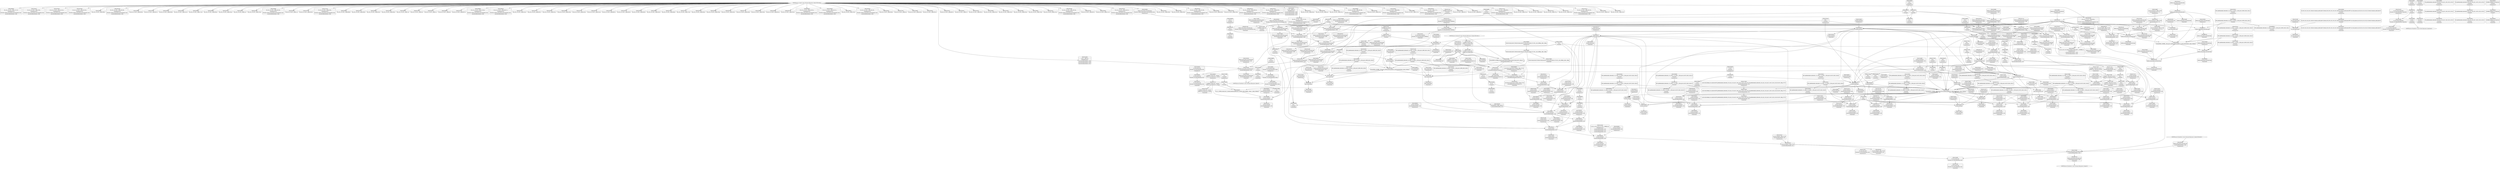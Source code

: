 digraph {
	CE0x52c6aa0 [shape=record,shape=Mrecord,label="{CE0x52c6aa0|_call_void_mcount()_#3|*SummSource*}"]
	CE0x525a380 [shape=record,shape=Mrecord,label="{CE0x525a380|avc_has_perm:requested|Function::avc_has_perm&Arg::requested::}"]
	CE0x525e510 [shape=record,shape=Mrecord,label="{CE0x525e510|i32_218|*Constant*|*SummSink*}"]
	CE0x5256290 [shape=record,shape=Mrecord,label="{CE0x5256290|selinux_msg_queue_associate:tmp2|*SummSource*}"]
	CE0x52795d0 [shape=record,shape=Mrecord,label="{CE0x52795d0|i64*_getelementptr_inbounds_(_11_x_i64_,_11_x_i64_*___llvm_gcov_ctr125,_i64_0,_i64_6)|*Constant*}"]
	CE0x52575e0 [shape=record,shape=Mrecord,label="{CE0x52575e0|current_sid:tmp7|security/selinux/hooks.c,218|*SummSink*}"]
	CE0x5262ad0 [shape=record,shape=Mrecord,label="{CE0x5262ad0|current_sid:bb|*SummSink*}"]
	CE0x525d800 [shape=record,shape=Mrecord,label="{CE0x525d800|current_sid:tmp14|security/selinux/hooks.c,218}"]
	CE0x528d920 [shape=record,shape=Mrecord,label="{CE0x528d920|get_current:bb|*SummSink*}"]
	CE0x5273900 [shape=record,shape=Mrecord,label="{CE0x5273900|current_sid:tmp16|security/selinux/hooks.c,218|*SummSource*}"]
	CE0x5256a30 [shape=record,shape=Mrecord,label="{CE0x5256a30|80:_i32,_112:_i8*,_:_CRE_64,65_}"]
	CE0x5245a10 [shape=record,shape=Mrecord,label="{CE0x5245a10|selinux_msg_queue_associate:entry|*SummSource*}"]
	CE0x524bfb0 [shape=record,shape=Mrecord,label="{CE0x524bfb0|80:_i32,_112:_i8*,_:_CRE_34,35_}"]
	CE0x5250aa0 [shape=record,shape=Mrecord,label="{CE0x5250aa0|i64_1|*Constant*|*SummSource*}"]
	CE0x5299160 [shape=record,shape=Mrecord,label="{CE0x5299160|COLLAPSED:_CMRE:_elem_0::|security/selinux/hooks.c,218}"]
	CE0x5269c00 [shape=record,shape=Mrecord,label="{CE0x5269c00|COLLAPSED:_GCMRE___llvm_gcov_ctr125_internal_global_11_x_i64_zeroinitializer:_elem_0:default:}"]
	CE0x5248090 [shape=record,shape=Mrecord,label="{CE0x5248090|avc_has_perm:tsid|Function::avc_has_perm&Arg::tsid::}"]
	CE0x52791b0 [shape=record,shape=Mrecord,label="{CE0x52791b0|current_sid:tmp12|security/selinux/hooks.c,218}"]
	CE0x5251ad0 [shape=record,shape=Mrecord,label="{CE0x5251ad0|80:_i32,_112:_i8*,_:_CRE_48,49_}"]
	CE0x52521e0 [shape=record,shape=Mrecord,label="{CE0x52521e0|80:_i32,_112:_i8*,_:_CRE_27,28_}"]
	CE0x525be70 [shape=record,shape=Mrecord,label="{CE0x525be70|selinux_msg_queue_associate:ipc_id|security/selinux/hooks.c,5189|*SummSource*}"]
	CE0x52567d0 [shape=record,shape=Mrecord,label="{CE0x52567d0|80:_i32,_112:_i8*,_:_CRE_62,63_}"]
	CE0x52526d0 [shape=record,shape=Mrecord,label="{CE0x52526d0|get_current:tmp1|*SummSink*}"]
	CE0x5250440 [shape=record,shape=Mrecord,label="{CE0x5250440|current_sid:land.lhs.true2|*SummSink*}"]
	CE0x5250db0 [shape=record,shape=Mrecord,label="{CE0x5250db0|80:_i32,_112:_i8*,_:_CRE_67,68_}"]
	CE0x5269c70 [shape=record,shape=Mrecord,label="{CE0x5269c70|current_sid:tmp|*SummSource*}"]
	CE0x52618c0 [shape=record,shape=Mrecord,label="{CE0x52618c0|80:_i32,_112:_i8*,_:_CRE_54,55_}"]
	CE0x52d8cd0 [shape=record,shape=Mrecord,label="{CE0x52d8cd0|i64_1|*Constant*}"]
	CE0x52512a0 [shape=record,shape=Mrecord,label="{CE0x52512a0|GLOBAL:current_sid|*Constant*|*SummSource*}"]
	CE0x5298bf0 [shape=record,shape=Mrecord,label="{CE0x5298bf0|current_sid:tmp21|security/selinux/hooks.c,218|*SummSink*}"]
	CE0x5279cf0 [shape=record,shape=Mrecord,label="{CE0x5279cf0|get_current:tmp2|*SummSource*}"]
	CE0x5242c20 [shape=record,shape=Mrecord,label="{CE0x5242c20|selinux_msg_queue_associate:bb}"]
	CE0x6f88770 [shape=record,shape=Mrecord,label="{CE0x6f88770|selinux_msg_queue_associate:tmp2}"]
	CE0x5251740 [shape=record,shape=Mrecord,label="{CE0x5251740|80:_i32,_112:_i8*,_:_CRE_45,46_}"]
	CE0x5246420 [shape=record,shape=Mrecord,label="{CE0x5246420|i8_4|*Constant*|*SummSink*}"]
	CE0x524f640 [shape=record,shape=Mrecord,label="{CE0x524f640|80:_i32,_112:_i8*,_:_CRE_55,56_}"]
	CE0x5297710 [shape=record,shape=Mrecord,label="{CE0x5297710|current_sid:tmp18|security/selinux/hooks.c,218|*SummSource*}"]
	CE0x524e690 [shape=record,shape=Mrecord,label="{CE0x524e690|80:_i32,_112:_i8*,_:_CRE_40,41_}"]
	CE0x528abe0 [shape=record,shape=Mrecord,label="{CE0x528abe0|current_sid:security|security/selinux/hooks.c,218|*SummSource*}"]
	CE0x5248240 [shape=record,shape=Mrecord,label="{CE0x5248240|avc_has_perm:tsid|Function::avc_has_perm&Arg::tsid::|*SummSource*}"]
	CE0x52a86d0 [shape=record,shape=Mrecord,label="{CE0x52a86d0|get_current:tmp3|*SummSink*}"]
	CE0x525b970 [shape=record,shape=Mrecord,label="{CE0x525b970|selinux_msg_queue_associate:u|security/selinux/hooks.c,5189|*SummSink*}"]
	CE0x5246520 [shape=record,shape=Mrecord,label="{CE0x5246520|selinux_msg_queue_associate:q_perm1|security/selinux/hooks.c,5189|*SummSink*}"]
	CE0x5265840 [shape=record,shape=Mrecord,label="{CE0x5265840|GLOBAL:current_sid|*Constant*}"]
	CE0x52788a0 [shape=record,shape=Mrecord,label="{CE0x52788a0|_call_void_mcount()_#3|*SummSink*}"]
	CE0x5261790 [shape=record,shape=Mrecord,label="{CE0x5261790|80:_i32,_112:_i8*,_:_CRE_53,54_}"]
	CE0x5246590 [shape=record,shape=Mrecord,label="{CE0x5246590|selinux_msg_queue_associate:q_perm1|security/selinux/hooks.c,5189}"]
	CE0x5255dd0 [shape=record,shape=Mrecord,label="{CE0x5255dd0|COLLAPSED:_GCMRE_current_task_external_global_%struct.task_struct*:_elem_0::|security/selinux/hooks.c,218}"]
	CE0x52644f0 [shape=record,shape=Mrecord,label="{CE0x52644f0|80:_i32,_112:_i8*,_:_CRE_216,224_|*MultipleSource*|Function::selinux_msg_queue_associate&Arg::msq::|security/selinux/hooks.c,5186}"]
	CE0x5261160 [shape=record,shape=Mrecord,label="{CE0x5261160|selinux_msg_queue_associate:ad|security/selinux/hooks.c, 5183}"]
	CE0x526c150 [shape=record,shape=Mrecord,label="{CE0x526c150|current_sid:tmp8|security/selinux/hooks.c,218|*SummSink*}"]
	CE0x6746e60 [shape=record,shape=Mrecord,label="{CE0x6746e60|selinux_msg_queue_associate:tmp|*SummSource*}"]
	CE0x52cd2e0 [shape=record,shape=Mrecord,label="{CE0x52cd2e0|get_current:tmp3}"]
	CE0x525ee80 [shape=record,shape=Mrecord,label="{CE0x525ee80|i64*_getelementptr_inbounds_(_11_x_i64_,_11_x_i64_*___llvm_gcov_ctr125,_i64_0,_i64_9)|*Constant*}"]
	CE0x5297890 [shape=record,shape=Mrecord,label="{CE0x5297890|current_sid:tmp18|security/selinux/hooks.c,218|*SummSink*}"]
	CE0x528d460 [shape=record,shape=Mrecord,label="{CE0x528d460|current_sid:tmp24|security/selinux/hooks.c,220|*SummSource*}"]
	CE0x5258360 [shape=record,shape=Mrecord,label="{CE0x5258360|80:_i32,_112:_i8*,_:_CRE_104,112_|*MultipleSource*|Function::selinux_msg_queue_associate&Arg::msq::|security/selinux/hooks.c,5186}"]
	CE0x5258810 [shape=record,shape=Mrecord,label="{CE0x5258810|80:_i32,_112:_i8*,_:_CRE_15,16_}"]
	CE0x5248370 [shape=record,shape=Mrecord,label="{CE0x5248370|avc_has_perm:tsid|Function::avc_has_perm&Arg::tsid::|*SummSink*}"]
	CE0x527a440 [shape=record,shape=Mrecord,label="{CE0x527a440|i64_0|*Constant*|*SummSink*}"]
	CE0x5273f00 [shape=record,shape=Mrecord,label="{CE0x5273f00|i8_1|*Constant*|*SummSink*}"]
	CE0x5275590 [shape=record,shape=Mrecord,label="{CE0x5275590|current_sid:tmp9|security/selinux/hooks.c,218|*SummSource*}"]
	CE0x52989d0 [shape=record,shape=Mrecord,label="{CE0x52989d0|current_sid:tmp21|security/selinux/hooks.c,218|*SummSource*}"]
	CE0x5263da0 [shape=record,shape=Mrecord,label="{CE0x5263da0|80:_i32,_112:_i8*,_:_CRE_184,192_|*MultipleSource*|Function::selinux_msg_queue_associate&Arg::msq::|security/selinux/hooks.c,5186}"]
	CE0x5291730 [shape=record,shape=Mrecord,label="{CE0x5291730|i64*_getelementptr_inbounds_(_11_x_i64_,_11_x_i64_*___llvm_gcov_ctr125,_i64_0,_i64_1)|*Constant*}"]
	CE0x5269f50 [shape=record,shape=Mrecord,label="{CE0x5269f50|selinux_msg_queue_associate:tmp|*SummSink*}"]
	CE0x525b370 [shape=record,shape=Mrecord,label="{CE0x525b370|_ret_i32_%call3,_!dbg_!27729|security/selinux/hooks.c,5191|*SummSink*}"]
	CE0x52896f0 [shape=record,shape=Mrecord,label="{CE0x52896f0|i8*_getelementptr_inbounds_(_25_x_i8_,_25_x_i8_*_.str3,_i32_0,_i32_0)|*Constant*|*SummSource*}"]
	CE0x527b8d0 [shape=record,shape=Mrecord,label="{CE0x527b8d0|selinux_msg_queue_associate:call|security/selinux/hooks.c,5184}"]
	CE0x524e5a0 [shape=record,shape=Mrecord,label="{CE0x524e5a0|80:_i32,_112:_i8*,_:_CRE_39,40_}"]
	CE0x5249b90 [shape=record,shape=Mrecord,label="{CE0x5249b90|selinux_msg_queue_associate:tmp6|security/selinux/hooks.c,5189|*SummSink*}"]
	CE0x52924f0 [shape=record,shape=Mrecord,label="{CE0x52924f0|i64_1|*Constant*}"]
	CE0x525eb60 [shape=record,shape=Mrecord,label="{CE0x525eb60|i8*_getelementptr_inbounds_(_45_x_i8_,_45_x_i8_*_.str12,_i32_0,_i32_0)|*Constant*|*SummSource*}"]
	CE0x5257430 [shape=record,shape=Mrecord,label="{CE0x5257430|80:_i32,_112:_i8*,_:_CRE_4,5_}"]
	CE0x52980f0 [shape=record,shape=Mrecord,label="{CE0x52980f0|i64*_getelementptr_inbounds_(_11_x_i64_,_11_x_i64_*___llvm_gcov_ctr125,_i64_0,_i64_10)|*Constant*|*SummSource*}"]
	"CONST[source:0(mediator),value:2(dynamic)][purpose:{object}]"
	CE0x52579a0 [shape=record,shape=Mrecord,label="{CE0x52579a0|GLOBAL:current_sid.__warned|Global_var:current_sid.__warned|*SummSink*}"]
	CE0x5247f40 [shape=record,shape=Mrecord,label="{CE0x5247f40|avc_has_perm:ssid|Function::avc_has_perm&Arg::ssid::|*SummSource*}"]
	CE0x528af50 [shape=record,shape=Mrecord,label="{CE0x528af50|current_sid:tmp22|security/selinux/hooks.c,218}"]
	CE0x5289640 [shape=record,shape=Mrecord,label="{CE0x5289640|GLOBAL:lockdep_rcu_suspicious|*Constant*|*SummSink*}"]
	CE0x5262a00 [shape=record,shape=Mrecord,label="{CE0x5262a00|current_sid:bb|*SummSource*}"]
	CE0x526a4d0 [shape=record,shape=Mrecord,label="{CE0x526a4d0|80:_i32,_112:_i8*,_:_CRE_80,84_|*MultipleSource*|Function::selinux_msg_queue_associate&Arg::msq::|security/selinux/hooks.c,5186}"]
	CE0x526a120 [shape=record,shape=Mrecord,label="{CE0x526a120|i32_10|*Constant*}"]
	CE0x5261cf0 [shape=record,shape=Mrecord,label="{CE0x5261cf0|selinux_msg_queue_associate:tmp3|*SummSource*}"]
	CE0x52783e0 [shape=record,shape=Mrecord,label="{CE0x52783e0|current_sid:tmp3|*SummSource*}"]
	CE0x5257710 [shape=record,shape=Mrecord,label="{CE0x5257710|GLOBAL:current_sid.__warned|Global_var:current_sid.__warned}"]
	CE0x5273680 [shape=record,shape=Mrecord,label="{CE0x5273680|current_sid:tmp16|security/selinux/hooks.c,218}"]
	CE0x5264840 [shape=record,shape=Mrecord,label="{CE0x5264840|selinux_msg_queue_associate:tmp4|security/selinux/hooks.c,5186}"]
	CE0x52497c0 [shape=record,shape=Mrecord,label="{CE0x52497c0|i32_3|*Constant*|*SummSink*}"]
	CE0x52503a0 [shape=record,shape=Mrecord,label="{CE0x52503a0|current_sid:land.lhs.true2|*SummSource*}"]
	CE0x525a720 [shape=record,shape=Mrecord,label="{CE0x525a720|avc_has_perm:auditdata|Function::avc_has_perm&Arg::auditdata::|*SummSource*}"]
	CE0x52753f0 [shape=record,shape=Mrecord,label="{CE0x52753f0|i64_4|*Constant*|*SummSink*}"]
	CE0x5262370 [shape=record,shape=Mrecord,label="{CE0x5262370|i32_0|*Constant*}"]
	CE0x5251e00 [shape=record,shape=Mrecord,label="{CE0x5251e00|i64*_getelementptr_inbounds_(_2_x_i64_,_2_x_i64_*___llvm_gcov_ctr98,_i64_0,_i64_1)|*Constant*|*SummSource*}"]
	CE0x5290d60 [shape=record,shape=Mrecord,label="{CE0x5290d60|_ret_%struct.task_struct*_%tmp4,_!dbg_!27714|./arch/x86/include/asm/current.h,14|*SummSource*}"]
	CE0x5246660 [shape=record,shape=Mrecord,label="{CE0x5246660|selinux_msg_queue_associate:key|security/selinux/hooks.c,5189|*SummSource*}"]
	CE0x525cdd0 [shape=record,shape=Mrecord,label="{CE0x525cdd0|selinux_msg_queue_associate:tmp7|security/selinux/hooks.c,5191}"]
	CE0x524e8f0 [shape=record,shape=Mrecord,label="{CE0x524e8f0|80:_i32,_112:_i8*,_:_CRE_42,43_}"]
	CE0x524fbb0 [shape=record,shape=Mrecord,label="{CE0x524fbb0|i32_1|*Constant*|*SummSource*}"]
	CE0x52450a0 [shape=record,shape=Mrecord,label="{CE0x52450a0|80:_i32,_112:_i8*,_:_CRE_30,31_}"]
	CE0x524bd60 [shape=record,shape=Mrecord,label="{CE0x524bd60|i64_5|*Constant*|*SummSink*}"]
	CE0x5291c30 [shape=record,shape=Mrecord,label="{CE0x5291c30|i64*_getelementptr_inbounds_(_11_x_i64_,_11_x_i64_*___llvm_gcov_ctr125,_i64_0,_i64_1)|*Constant*|*SummSink*}"]
	CE0x5275980 [shape=record,shape=Mrecord,label="{CE0x5275980|current_sid:tmp10|security/selinux/hooks.c,218|*SummSource*}"]
	CE0x5251870 [shape=record,shape=Mrecord,label="{CE0x5251870|80:_i32,_112:_i8*,_:_CRE_46,47_}"]
	CE0x5247fd0 [shape=record,shape=Mrecord,label="{CE0x5247fd0|avc_has_perm:ssid|Function::avc_has_perm&Arg::ssid::|*SummSink*}"]
	CE0x5250760 [shape=record,shape=Mrecord,label="{CE0x5250760|selinux_msg_queue_associate:tmp1}"]
	CE0x5279080 [shape=record,shape=Mrecord,label="{CE0x5279080|current_sid:tmp11|security/selinux/hooks.c,218|*SummSink*}"]
	CE0x5276a60 [shape=record,shape=Mrecord,label="{CE0x5276a60|i64_3|*Constant*|*SummSource*}"]
	CE0x5265e50 [shape=record,shape=Mrecord,label="{CE0x5265e50|80:_i32,_112:_i8*,_:_CRE_6,7_}"]
	CE0x52981a0 [shape=record,shape=Mrecord,label="{CE0x52981a0|i64*_getelementptr_inbounds_(_11_x_i64_,_11_x_i64_*___llvm_gcov_ctr125,_i64_0,_i64_10)|*Constant*|*SummSink*}"]
	CE0x52994b0 [shape=record,shape=Mrecord,label="{CE0x52994b0|current_sid:tmp13|security/selinux/hooks.c,218|*SummSource*}"]
	CE0x523f730 [shape=record,shape=Mrecord,label="{CE0x523f730|i32_64|*Constant*}"]
	CE0x525baf0 [shape=record,shape=Mrecord,label="{CE0x525baf0|selinux_msg_queue_associate:ipc_id|security/selinux/hooks.c,5189}"]
	CE0x5261400 [shape=record,shape=Mrecord,label="{CE0x5261400|80:_i32,_112:_i8*,_:_CRE_50,51_}"]
	CE0x5261050 [shape=record,shape=Mrecord,label="{CE0x5261050|_call_void_mcount()_#3|*SummSource*}"]
	CE0x5248c80 [shape=record,shape=Mrecord,label="{CE0x5248c80|selinux_msg_queue_associate:security|security/selinux/hooks.c,5186|*SummSink*}"]
	CE0x52552c0 [shape=record,shape=Mrecord,label="{CE0x52552c0|current_sid:do.body}"]
	CE0x524a8a0 [shape=record,shape=Mrecord,label="{CE0x524a8a0|current_sid:tobool|security/selinux/hooks.c,218}"]
	CE0x5274030 [shape=record,shape=Mrecord,label="{CE0x5274030|i8*_getelementptr_inbounds_(_25_x_i8_,_25_x_i8_*_.str3,_i32_0,_i32_0)|*Constant*}"]
	CE0x5277f60 [shape=record,shape=Mrecord,label="{CE0x5277f60|GLOBAL:__llvm_gcov_ctr125|Global_var:__llvm_gcov_ctr125}"]
	CE0x5248e80 [shape=record,shape=Mrecord,label="{CE0x5248e80|selinux_msg_queue_associate:q_perm1|security/selinux/hooks.c,5189|*SummSource*}"]
	CE0x52767c0 [shape=record,shape=Mrecord,label="{CE0x52767c0|current_sid:tobool|security/selinux/hooks.c,218|*SummSource*}"]
	CE0x5278590 [shape=record,shape=Mrecord,label="{CE0x5278590|_call_void_mcount()_#3}"]
	CE0x525de50 [shape=record,shape=Mrecord,label="{CE0x525de50|i1_true|*Constant*|*SummSource*}"]
	CE0x52636f0 [shape=record,shape=Mrecord,label="{CE0x52636f0|80:_i32,_112:_i8*,_:_CRE_22,23_}"]
	CE0x5290cd0 [shape=record,shape=Mrecord,label="{CE0x5290cd0|get_current:entry|*SummSink*}"]
	CE0x5245280 [shape=record,shape=Mrecord,label="{CE0x5245280|80:_i32,_112:_i8*,_:_CRE_32,33_}"]
	CE0x52905b0 [shape=record,shape=Mrecord,label="{CE0x52905b0|i64*_getelementptr_inbounds_(_11_x_i64_,_11_x_i64_*___llvm_gcov_ctr125,_i64_0,_i64_0)|*Constant*|*SummSink*}"]
	CE0x524bf40 [shape=record,shape=Mrecord,label="{CE0x524bf40|i64_4|*Constant*}"]
	CE0x5242d10 [shape=record,shape=Mrecord,label="{CE0x5242d10|selinux_msg_queue_associate:bb|*SummSink*}"]
	CE0x527a550 [shape=record,shape=Mrecord,label="{CE0x527a550|current_sid:tmp6|security/selinux/hooks.c,218}"]
	CE0x5252a60 [shape=record,shape=Mrecord,label="{CE0x5252a60|selinux_msg_queue_associate:tmp}"]
	CE0x527a290 [shape=record,shape=Mrecord,label="{CE0x527a290|GLOBAL:__llvm_gcov_ctr125|Global_var:__llvm_gcov_ctr125|*SummSink*}"]
	CE0x52590a0 [shape=record,shape=Mrecord,label="{CE0x52590a0|COLLAPSED:_GCMRE___llvm_gcov_ctr304_internal_global_2_x_i64_zeroinitializer:_elem_0:default:}"]
	CE0x527a160 [shape=record,shape=Mrecord,label="{CE0x527a160|GLOBAL:__llvm_gcov_ctr125|Global_var:__llvm_gcov_ctr125|*SummSource*}"]
	"CONST[source:0(mediator),value:2(dynamic)][purpose:{subject}]"
	CE0x5261660 [shape=record,shape=Mrecord,label="{CE0x5261660|80:_i32,_112:_i8*,_:_CRE_52,53_}"]
	CE0x524bc30 [shape=record,shape=Mrecord,label="{CE0x524bc30|i64_5|*Constant*|*SummSource*}"]
	CE0x528b340 [shape=record,shape=Mrecord,label="{CE0x528b340|current_sid:tmp22|security/selinux/hooks.c,218|*SummSink*}"]
	CE0x527a7c0 [shape=record,shape=Mrecord,label="{CE0x527a7c0|current_sid:tmp5|security/selinux/hooks.c,218|*SummSource*}"]
	CE0x524b9a0 [shape=record,shape=Mrecord,label="{CE0x524b9a0|i64_5|*Constant*}"]
	CE0x528cd20 [shape=record,shape=Mrecord,label="{CE0x528cd20|i64*_getelementptr_inbounds_(_2_x_i64_,_2_x_i64_*___llvm_gcov_ctr98,_i64_0,_i64_0)|*Constant*|*SummSource*}"]
	CE0x525a420 [shape=record,shape=Mrecord,label="{CE0x525a420|avc_has_perm:requested|Function::avc_has_perm&Arg::requested::|*SummSource*}"]
	CE0x525af10 [shape=record,shape=Mrecord,label="{CE0x525af10|_ret_i32_%call3,_!dbg_!27729|security/selinux/hooks.c,5191}"]
	CE0x5248ac0 [shape=record,shape=Mrecord,label="{CE0x5248ac0|0:_i8,_8:_i32,_24:_%struct.selinux_audit_data*,_:_SCMRE_0,1_|*MultipleSource*|security/selinux/hooks.c, 5183|security/selinux/hooks.c,5188}"]
	CE0x523e970 [shape=record,shape=Mrecord,label="{CE0x523e970|avc_has_perm:entry|*SummSink*}"]
	"CONST[source:2(external),value:2(dynamic)][purpose:{subject}][SrcIdx:1]"
	CE0x524f8a0 [shape=record,shape=Mrecord,label="{CE0x524f8a0|80:_i32,_112:_i8*,_:_CRE_57,58_}"]
	CE0x524aca0 [shape=record,shape=Mrecord,label="{CE0x524aca0|80:_i32,_112:_i8*,_:_CRE_12,13_}"]
	CE0x528d7a0 [shape=record,shape=Mrecord,label="{CE0x528d7a0|get_current:bb|*SummSource*}"]
	CE0x5246290 [shape=record,shape=Mrecord,label="{CE0x5246290|i8_4|*Constant*|*SummSource*}"]
	CE0x525ebd0 [shape=record,shape=Mrecord,label="{CE0x525ebd0|i8*_getelementptr_inbounds_(_45_x_i8_,_45_x_i8_*_.str12,_i32_0,_i32_0)|*Constant*|*SummSink*}"]
	CE0x71c4940 [shape=record,shape=Mrecord,label="{CE0x71c4940|selinux_msg_queue_associate:q_perm|security/selinux/hooks.c,5186|*SummSource*}"]
	CE0x526c6e0 [shape=record,shape=Mrecord,label="{CE0x526c6e0|current_sid:land.lhs.true}"]
	CE0x525a180 [shape=record,shape=Mrecord,label="{CE0x525a180|current_sid:tmp15|security/selinux/hooks.c,218|*SummSource*}"]
	CE0x52532c0 [shape=record,shape=Mrecord,label="{CE0x52532c0|i64*_getelementptr_inbounds_(_2_x_i64_,_2_x_i64_*___llvm_gcov_ctr304,_i64_0,_i64_0)|*Constant*|*SummSource*}"]
	CE0x5297570 [shape=record,shape=Mrecord,label="{CE0x5297570|current_sid:tmp18|security/selinux/hooks.c,218}"]
	CE0x5267b90 [shape=record,shape=Mrecord,label="{CE0x5267b90|80:_i32,_112:_i8*,_:_CRE_136,144_|*MultipleSource*|Function::selinux_msg_queue_associate&Arg::msq::|security/selinux/hooks.c,5186}"]
	CE0x523f9a0 [shape=record,shape=Mrecord,label="{CE0x523f9a0|avc_has_perm:tclass|Function::avc_has_perm&Arg::tclass::|*SummSink*}"]
	CE0x5294f80 [shape=record,shape=Mrecord,label="{CE0x5294f80|current_sid:call4|security/selinux/hooks.c,218}"]
	CE0x523efd0 [shape=record,shape=Mrecord,label="{CE0x523efd0|avc_has_perm:ssid|Function::avc_has_perm&Arg::ssid::}"]
	CE0x524b870 [shape=record,shape=Mrecord,label="{CE0x524b870|current_sid:tobool1|security/selinux/hooks.c,218|*SummSink*}"]
	CE0x5277950 [shape=record,shape=Mrecord,label="{CE0x5277950|i64_2|*Constant*}"]
	CE0x524c190 [shape=record,shape=Mrecord,label="{CE0x524c190|80:_i32,_112:_i8*,_:_CRE_36,37_}"]
	CE0x5265d20 [shape=record,shape=Mrecord,label="{CE0x5265d20|selinux_msg_queue_associate:msq|Function::selinux_msg_queue_associate&Arg::msq::}"]
	CE0x52471c0 [shape=record,shape=Mrecord,label="{CE0x52471c0|selinux_msg_queue_associate:type|security/selinux/hooks.c,5188|*SummSource*}"]
	CE0x5249600 [shape=record,shape=Mrecord,label="{CE0x5249600|i32_3|*Constant*|*SummSource*}"]
	CE0x52528a0 [shape=record,shape=Mrecord,label="{CE0x52528a0|80:_i32,_112:_i8*,_:_CRE_11,12_}"]
	CE0x5275b00 [shape=record,shape=Mrecord,label="{CE0x5275b00|current_sid:tmp10|security/selinux/hooks.c,218|*SummSink*}"]
	CE0x5267d30 [shape=record,shape=Mrecord,label="{CE0x5267d30|80:_i32,_112:_i8*,_:_CRE_144,152_|*MultipleSource*|Function::selinux_msg_queue_associate&Arg::msq::|security/selinux/hooks.c,5186}"]
	CE0x52487c0 [shape=record,shape=Mrecord,label="{CE0x52487c0|selinux_msg_queue_associate:tmp4|security/selinux/hooks.c,5186|*SummSink*}"]
	CE0x5292560 [shape=record,shape=Mrecord,label="{CE0x5292560|current_sid:tmp1}"]
	CE0x5278800 [shape=record,shape=Mrecord,label="{CE0x5278800|_call_void_mcount()_#3|*SummSource*}"]
	CE0x524c0a0 [shape=record,shape=Mrecord,label="{CE0x524c0a0|80:_i32,_112:_i8*,_:_CRE_35,36_}"]
	CE0x5252000 [shape=record,shape=Mrecord,label="{CE0x5252000|80:_i32,_112:_i8*,_:_CRE_25,26_}"]
	CE0x5298400 [shape=record,shape=Mrecord,label="{CE0x5298400|current_sid:tmp20|security/selinux/hooks.c,218|*SummSource*}"]
	CE0x5289b90 [shape=record,shape=Mrecord,label="{CE0x5289b90|i32_218|*Constant*|*SummSource*}"]
	CE0x5267f10 [shape=record,shape=Mrecord,label="{CE0x5267f10|80:_i32,_112:_i8*,_:_CRE_152,160_|*MultipleSource*|Function::selinux_msg_queue_associate&Arg::msq::|security/selinux/hooks.c,5186}"]
	"CONST[source:0(mediator),value:0(static)][purpose:{operation}]"
	CE0x6f88700 [shape=record,shape=Mrecord,label="{CE0x6f88700|selinux_msg_queue_associate:tmp2|*SummSink*}"]
	CE0x5258a90 [shape=record,shape=Mrecord,label="{CE0x5258a90|80:_i32,_112:_i8*,_:_CRE_18,19_}"]
	CE0x5270b70 [shape=record,shape=Mrecord,label="{CE0x5270b70|GLOBAL:get_current|*Constant*}"]
	CE0x52519a0 [shape=record,shape=Mrecord,label="{CE0x52519a0|80:_i32,_112:_i8*,_:_CRE_47,48_}"]
	CE0x5264310 [shape=record,shape=Mrecord,label="{CE0x5264310|80:_i32,_112:_i8*,_:_CRE_208,216_|*MultipleSource*|Function::selinux_msg_queue_associate&Arg::msq::|security/selinux/hooks.c,5186}"]
	CE0x5298f70 [shape=record,shape=Mrecord,label="{CE0x5298f70|i32_22|*Constant*|*SummSink*}"]
	CE0x5265d90 [shape=record,shape=Mrecord,label="{CE0x5265d90|selinux_msg_queue_associate:msq|Function::selinux_msg_queue_associate&Arg::msq::|*SummSource*}"]
	CE0x525a310 [shape=record,shape=Mrecord,label="{CE0x525a310|_ret_i32_%retval.0,_!dbg_!27728|security/selinux/avc.c,775}"]
	CE0x5257f70 [shape=record,shape=Mrecord,label="{CE0x5257f70|80:_i32,_112:_i8*,_:_CRE_96,100_|*MultipleSource*|Function::selinux_msg_queue_associate&Arg::msq::|security/selinux/hooks.c,5186}"]
	CE0x52897b0 [shape=record,shape=Mrecord,label="{CE0x52897b0|i8*_getelementptr_inbounds_(_25_x_i8_,_25_x_i8_*_.str3,_i32_0,_i32_0)|*Constant*|*SummSink*}"]
	CE0x525cb80 [shape=record,shape=Mrecord,label="{CE0x525cb80|4:_i32,_:_CRE_4,8_|*MultipleSource*|security/selinux/hooks.c,5186|security/selinux/hooks.c,5186|security/selinux/hooks.c,5191}"]
	CE0x526bd20 [shape=record,shape=Mrecord,label="{CE0x526bd20|0:_i8,_:_GCMR_current_sid.__warned_internal_global_i8_0,_section_.data.unlikely_,_align_1:_elem_0:default:}"]
	CE0x525abb0 [shape=record,shape=Mrecord,label="{CE0x525abb0|_ret_i32_%retval.0,_!dbg_!27728|security/selinux/avc.c,775|*SummSink*}"]
	CE0x5267620 [shape=record,shape=Mrecord,label="{CE0x5267620|80:_i32,_112:_i8*,_:_CRE_112,120_|*MultipleSource*|Function::selinux_msg_queue_associate&Arg::msq::|security/selinux/hooks.c,5186}"]
	CE0x525a110 [shape=record,shape=Mrecord,label="{CE0x525a110|current_sid:tmp15|security/selinux/hooks.c,218}"]
	CE0x52507d0 [shape=record,shape=Mrecord,label="{CE0x52507d0|selinux_msg_queue_associate:tmp1|*SummSink*}"]
	CE0x525cb10 [shape=record,shape=Mrecord,label="{CE0x525cb10|4:_i32,_:_CRE_0,2_|*MultipleSource*|security/selinux/hooks.c,5186|security/selinux/hooks.c,5186|security/selinux/hooks.c,5191}"]
	CE0x524ea20 [shape=record,shape=Mrecord,label="{CE0x524ea20|80:_i32,_112:_i8*,_:_CRE_43,44_}"]
	CE0x525ea40 [shape=record,shape=Mrecord,label="{CE0x525ea40|i8*_getelementptr_inbounds_(_45_x_i8_,_45_x_i8_*_.str12,_i32_0,_i32_0)|*Constant*}"]
	CE0x5248fb0 [shape=record,shape=Mrecord,label="{CE0x5248fb0|selinux_msg_queue_associate:key|security/selinux/hooks.c,5189}"]
	CE0x4b42040 [shape=record,shape=Mrecord,label="{CE0x4b42040|80:_i32,_112:_i8*,_:_CRE_3,4_}"]
	CE0x52a8630 [shape=record,shape=Mrecord,label="{CE0x52a8630|get_current:tmp3|*SummSource*}"]
	CE0x525b7b0 [shape=record,shape=Mrecord,label="{CE0x525b7b0|selinux_msg_queue_associate:u|security/selinux/hooks.c,5189|*SummSource*}"]
	CE0x525f1e0 [shape=record,shape=Mrecord,label="{CE0x525f1e0|i64*_getelementptr_inbounds_(_11_x_i64_,_11_x_i64_*___llvm_gcov_ctr125,_i64_0,_i64_9)|*Constant*|*SummSink*}"]
	CE0x528ac50 [shape=record,shape=Mrecord,label="{CE0x528ac50|current_sid:security|security/selinux/hooks.c,218|*SummSink*}"]
	CE0x525ff20 [shape=record,shape=Mrecord,label="{CE0x525ff20|selinux_msg_queue_associate:bb|*SummSource*}"]
	CE0x52743b0 [shape=record,shape=Mrecord,label="{CE0x52743b0|_call_void_lockdep_rcu_suspicious(i8*_getelementptr_inbounds_(_25_x_i8_,_25_x_i8_*_.str3,_i32_0,_i32_0),_i32_218,_i8*_getelementptr_inbounds_(_45_x_i8_,_45_x_i8_*_.str12,_i32_0,_i32_0))_#10,_!dbg_!27727|security/selinux/hooks.c,218|*SummSource*}"]
	CE0x52656d0 [shape=record,shape=Mrecord,label="{CE0x52656d0|selinux_msg_queue_associate:call|security/selinux/hooks.c,5184|*SummSource*}"]
	CE0x5289360 [shape=record,shape=Mrecord,label="{CE0x5289360|GLOBAL:lockdep_rcu_suspicious|*Constant*}"]
	CE0x524b6f0 [shape=record,shape=Mrecord,label="{CE0x524b6f0|current_sid:tobool1|security/selinux/hooks.c,218|*SummSource*}"]
	CE0x52527e0 [shape=record,shape=Mrecord,label="{CE0x52527e0|80:_i32,_112:_i8*,_:_CRE_10,11_}"]
	CE0x5243310 [shape=record,shape=Mrecord,label="{CE0x5243310|selinux_msg_queue_associate:entry}"]
	CE0x5290bb0 [shape=record,shape=Mrecord,label="{CE0x5290bb0|get_current:entry|*SummSource*}"]
	CE0x5259540 [shape=record,shape=Mrecord,label="{CE0x5259540|i64*_getelementptr_inbounds_(_11_x_i64_,_11_x_i64_*___llvm_gcov_ctr125,_i64_0,_i64_8)|*Constant*}"]
	CE0x525ad90 [shape=record,shape=Mrecord,label="{CE0x525ad90|current_sid:do.body|*SummSource*}"]
	CE0x52902e0 [shape=record,shape=Mrecord,label="{CE0x52902e0|i64*_getelementptr_inbounds_(_11_x_i64_,_11_x_i64_*___llvm_gcov_ctr125,_i64_0,_i64_0)|*Constant*}"]
	CE0x5247370 [shape=record,shape=Mrecord,label="{CE0x5247370|selinux_msg_queue_associate:type|security/selinux/hooks.c,5188|*SummSink*}"]
	CE0x525c2c0 [shape=record,shape=Mrecord,label="{CE0x525c2c0|selinux_msg_queue_associate:sid2|security/selinux/hooks.c,5191}"]
	CE0x5253ef0 [shape=record,shape=Mrecord,label="{CE0x5253ef0|selinux_msg_queue_associate:tmp6|security/selinux/hooks.c,5189|*SummSource*}"]
	CE0x5274340 [shape=record,shape=Mrecord,label="{CE0x5274340|_call_void_lockdep_rcu_suspicious(i8*_getelementptr_inbounds_(_25_x_i8_,_25_x_i8_*_.str3,_i32_0,_i32_0),_i32_218,_i8*_getelementptr_inbounds_(_45_x_i8_,_45_x_i8_*_.str12,_i32_0,_i32_0))_#10,_!dbg_!27727|security/selinux/hooks.c,218}"]
	CE0x526c050 [shape=record,shape=Mrecord,label="{CE0x526c050|current_sid:tobool1|security/selinux/hooks.c,218}"]
	CE0x5266680 [shape=record,shape=Mrecord,label="{CE0x5266680|i64*_getelementptr_inbounds_(_2_x_i64_,_2_x_i64_*___llvm_gcov_ctr304,_i64_0,_i64_1)|*Constant*}"]
	CE0x525d5f0 [shape=record,shape=Mrecord,label="{CE0x525d5f0|current_sid:tmp13|security/selinux/hooks.c,218|*SummSink*}"]
	CE0x52680f0 [shape=record,shape=Mrecord,label="{CE0x52680f0|80:_i32,_112:_i8*,_:_CRE_160,168_|*MultipleSource*|Function::selinux_msg_queue_associate&Arg::msq::|security/selinux/hooks.c,5186}"]
	CE0x5245190 [shape=record,shape=Mrecord,label="{CE0x5245190|80:_i32,_112:_i8*,_:_CRE_31,32_}"]
	CE0x52549c0 [shape=record,shape=Mrecord,label="{CE0x52549c0|current_sid:tmp|*SummSink*}"]
	CE0x526a620 [shape=record,shape=Mrecord,label="{CE0x526a620|80:_i32,_112:_i8*,_:_CRE_84,88_|*MultipleSource*|Function::selinux_msg_queue_associate&Arg::msq::|security/selinux/hooks.c,5186}"]
	CE0x52509c0 [shape=record,shape=Mrecord,label="{CE0x52509c0|i64_1|*Constant*|*SummSink*}"]
	CE0x5269ff0 [shape=record,shape=Mrecord,label="{CE0x5269ff0|80:_i32,_112:_i8*,_:_CRE_71,72_}"]
	CE0x526a250 [shape=record,shape=Mrecord,label="{CE0x526a250|80:_i32,_112:_i8*,_:_CRE_72,73_|*MultipleSource*|Function::selinux_msg_queue_associate&Arg::msq::|security/selinux/hooks.c,5186}"]
	CE0x52cce80 [shape=record,shape=Mrecord,label="{CE0x52cce80|COLLAPSED:_GCMRE___llvm_gcov_ctr98_internal_global_2_x_i64_zeroinitializer:_elem_0:default:}"]
	CE0x52588b0 [shape=record,shape=Mrecord,label="{CE0x52588b0|80:_i32,_112:_i8*,_:_CRE_16,17_}"]
	CE0x68efa40 [shape=record,shape=Mrecord,label="{CE0x68efa40|selinux_msg_queue_associate:q_perm|security/selinux/hooks.c,5186}"]
	CE0x5278480 [shape=record,shape=Mrecord,label="{CE0x5278480|current_sid:tmp3|*SummSink*}"]
	CE0x5256570 [shape=record,shape=Mrecord,label="{CE0x5256570|80:_i32,_112:_i8*,_:_CRE_60,61_}"]
	CE0x5290b00 [shape=record,shape=Mrecord,label="{CE0x5290b00|get_current:entry}"]
	CE0x5257ca0 [shape=record,shape=Mrecord,label="{CE0x5257ca0|80:_i32,_112:_i8*,_:_CRE_88,92_|*MultipleSource*|Function::selinux_msg_queue_associate&Arg::msq::|security/selinux/hooks.c,5186}"]
	CE0x5255910 [shape=record,shape=Mrecord,label="{CE0x5255910|i64*_getelementptr_inbounds_(_2_x_i64_,_2_x_i64_*___llvm_gcov_ctr304,_i64_0,_i64_1)|*Constant*|*SummSource*}"]
	CE0x525db50 [shape=record,shape=Mrecord,label="{CE0x525db50|current_sid:tmp14|security/selinux/hooks.c,218|*SummSink*}"]
	CE0x524d870 [shape=record,shape=Mrecord,label="{CE0x524d870|current_sid:if.then|*SummSource*}"]
	CE0x525d1b0 [shape=record,shape=Mrecord,label="{CE0x525d1b0|selinux_msg_queue_associate:tmp7|security/selinux/hooks.c,5191|*SummSource*}"]
	CE0x5295210 [shape=record,shape=Mrecord,label="{CE0x5295210|current_sid:call4|security/selinux/hooks.c,218|*SummSource*}"]
	CE0x5246100 [shape=record,shape=Mrecord,label="{CE0x5246100|i8_4|*Constant*}"]
	CE0x5255c40 [shape=record,shape=Mrecord,label="{CE0x5255c40|i32_78|*Constant*|*SummSource*}"]
	CE0x5273a80 [shape=record,shape=Mrecord,label="{CE0x5273a80|current_sid:tmp16|security/selinux/hooks.c,218|*SummSink*}"]
	CE0x5291950 [shape=record,shape=Mrecord,label="{CE0x5291950|current_sid:tmp1|*SummSink*}"]
	CE0x524ad90 [shape=record,shape=Mrecord,label="{CE0x524ad90|80:_i32,_112:_i8*,_:_CRE_13,14_}"]
	CE0x6615180 [shape=record,shape=Mrecord,label="{CE0x6615180|selinux_msg_queue_associate:msq|Function::selinux_msg_queue_associate&Arg::msq::|*SummSink*}"]
	CE0x52979c0 [shape=record,shape=Mrecord,label="{CE0x52979c0|current_sid:tmp19|security/selinux/hooks.c,218}"]
	CE0x5298870 [shape=record,shape=Mrecord,label="{CE0x5298870|current_sid:tmp21|security/selinux/hooks.c,218}"]
	CE0x5251640 [shape=record,shape=Mrecord,label="{CE0x5251640|80:_i32,_112:_i8*,_:_CRE_44,45_}"]
	CE0x5299440 [shape=record,shape=Mrecord,label="{CE0x5299440|current_sid:tmp13|security/selinux/hooks.c,218}"]
	CE0x52766f0 [shape=record,shape=Mrecord,label="{CE0x52766f0|current_sid:tobool|security/selinux/hooks.c,218|*SummSink*}"]
	CE0x525a6b0 [shape=record,shape=Mrecord,label="{CE0x525a6b0|avc_has_perm:auditdata|Function::avc_has_perm&Arg::auditdata::}"]
	CE0x5297e40 [shape=record,shape=Mrecord,label="{CE0x5297e40|current_sid:tmp19|security/selinux/hooks.c,218|*SummSource*}"]
	CE0x528bc10 [shape=record,shape=Mrecord,label="{CE0x528bc10|current_sid:sid|security/selinux/hooks.c,220}"]
	CE0x52648b0 [shape=record,shape=Mrecord,label="{CE0x52648b0|i32_10|*Constant*|*SummSink*}"]
	CE0x5251140 [shape=record,shape=Mrecord,label="{CE0x5251140|80:_i32,_112:_i8*,_:_CRE_70,71_}"]
	CE0x5256f40 [shape=record,shape=Mrecord,label="{CE0x5256f40|current_sid:tmp6|security/selinux/hooks.c,218|*SummSource*}"]
	CE0x5277bd0 [shape=record,shape=Mrecord,label="{CE0x5277bd0|current_sid:tmp4|security/selinux/hooks.c,218|*SummSource*}"]
	CE0x5279860 [shape=record,shape=Mrecord,label="{CE0x5279860|i64*_getelementptr_inbounds_(_11_x_i64_,_11_x_i64_*___llvm_gcov_ctr125,_i64_0,_i64_6)|*Constant*|*SummSource*}"]
	CE0x5277ad0 [shape=record,shape=Mrecord,label="{CE0x5277ad0|current_sid:tmp4|security/selinux/hooks.c,218}"]
	CE0x5252f60 [shape=record,shape=Mrecord,label="{CE0x5252f60|i64*_getelementptr_inbounds_(_2_x_i64_,_2_x_i64_*___llvm_gcov_ctr98,_i64_0,_i64_1)|*Constant*}"]
	CE0x525d360 [shape=record,shape=Mrecord,label="{CE0x525d360|selinux_msg_queue_associate:tmp7|security/selinux/hooks.c,5191|*SummSink*}"]
	CE0x5259dc0 [shape=record,shape=Mrecord,label="{CE0x5259dc0|i64*_getelementptr_inbounds_(_11_x_i64_,_11_x_i64_*___llvm_gcov_ctr125,_i64_0,_i64_8)|*Constant*|*SummSource*}"]
	CE0x5265740 [shape=record,shape=Mrecord,label="{CE0x5265740|selinux_msg_queue_associate:call|security/selinux/hooks.c,5184|*SummSink*}"]
	CE0x5250230 [shape=record,shape=Mrecord,label="{CE0x5250230|current_sid:land.lhs.true2}"]
	CE0x525c480 [shape=record,shape=Mrecord,label="{CE0x525c480|selinux_msg_queue_associate:sid2|security/selinux/hooks.c,5191|*SummSource*}"]
	CE0x52789b0 [shape=record,shape=Mrecord,label="{CE0x52789b0|current_sid:call|security/selinux/hooks.c,218}"]
	CE0x5261530 [shape=record,shape=Mrecord,label="{CE0x5261530|80:_i32,_112:_i8*,_:_CRE_51,52_}"]
	CE0x52581c0 [shape=record,shape=Mrecord,label="{CE0x52581c0|80:_i32,_112:_i8*,_:_CRE_100,102_|*MultipleSource*|Function::selinux_msg_queue_associate&Arg::msq::|security/selinux/hooks.c,5186}"]
	CE0x52769f0 [shape=record,shape=Mrecord,label="{CE0x52769f0|i64_3|*Constant*}"]
	CE0x52899f0 [shape=record,shape=Mrecord,label="{CE0x52899f0|i32_218|*Constant*}"]
	CE0x5250840 [shape=record,shape=Mrecord,label="{CE0x5250840|selinux_msg_queue_associate:tmp1|*SummSource*}"]
	CE0x5262b70 [shape=record,shape=Mrecord,label="{CE0x5262b70|current_sid:do.end}"]
	CE0x524abb0 [shape=record,shape=Mrecord,label="{CE0x524abb0|80:_i32,_112:_i8*,_:_CRE_9,10_}"]
	CE0x52895b0 [shape=record,shape=Mrecord,label="{CE0x52895b0|GLOBAL:lockdep_rcu_suspicious|*Constant*|*SummSource*}"]
	CE0x52610f0 [shape=record,shape=Mrecord,label="{CE0x52610f0|i32_1|*Constant*|*SummSink*}"]
	CE0x5276000 [shape=record,shape=Mrecord,label="{CE0x5276000|get_current:tmp4|./arch/x86/include/asm/current.h,14|*SummSource*}"]
	CE0x528b240 [shape=record,shape=Mrecord,label="{CE0x528b240|current_sid:tmp23|security/selinux/hooks.c,218}"]
	CE0x5255ed0 [shape=record,shape=Mrecord,label="{CE0x5255ed0|current_sid:cred|security/selinux/hooks.c,218|*SummSource*}"]
	CE0x5263600 [shape=record,shape=Mrecord,label="{CE0x5263600|80:_i32,_112:_i8*,_:_CRE_21,22_}"]
	CE0x5273d80 [shape=record,shape=Mrecord,label="{CE0x5273d80|i8_1|*Constant*|*SummSource*}"]
	CE0x52972d0 [shape=record,shape=Mrecord,label="{CE0x52972d0|current_sid:tmp17|security/selinux/hooks.c,218|*SummSource*}"]
	CE0x524c740 [shape=record,shape=Mrecord,label="{CE0x524c740|current_sid:tmp2}"]
	CE0x524d700 [shape=record,shape=Mrecord,label="{CE0x524d700|current_sid:if.then}"]
	CE0x5262c10 [shape=record,shape=Mrecord,label="{CE0x5262c10|current_sid:do.end|*SummSource*}"]
	CE0x52778c0 [shape=record,shape=Mrecord,label="{CE0x52778c0|i64_0|*Constant*}"]
	CE0x5262200 [shape=record,shape=Mrecord,label="{CE0x5262200|_ret_i32_%tmp24,_!dbg_!27742|security/selinux/hooks.c,220|*SummSink*}"]
	CE0x5275080 [shape=record,shape=Mrecord,label="{CE0x5275080|current_sid:land.lhs.true|*SummSink*}"]
	CE0x52570a0 [shape=record,shape=Mrecord,label="{CE0x52570a0|current_sid:tmp7|security/selinux/hooks.c,218}"]
	CE0x525f050 [shape=record,shape=Mrecord,label="{CE0x525f050|i64*_getelementptr_inbounds_(_11_x_i64_,_11_x_i64_*___llvm_gcov_ctr125,_i64_0,_i64_9)|*Constant*|*SummSource*}"]
	CE0x523fc60 [shape=record,shape=Mrecord,label="{CE0x523fc60|i32_64|*Constant*|*SummSource*}"]
	CE0x5253cd0 [shape=record,shape=Mrecord,label="{CE0x5253cd0|selinux_msg_queue_associate:call3|security/selinux/hooks.c,5191|*SummSink*}"]
	CE0x52684b0 [shape=record,shape=Mrecord,label="{CE0x52684b0|80:_i32,_112:_i8*,_:_CRE_172,176_|*MultipleSource*|Function::selinux_msg_queue_associate&Arg::msq::|security/selinux/hooks.c,5186}"]
	CE0x526a2f0 [shape=record,shape=Mrecord,label="{CE0x526a2f0|80:_i32,_112:_i8*,_:_CRE_76,80_|*MultipleSource*|Function::selinux_msg_queue_associate&Arg::msq::|security/selinux/hooks.c,5186}"]
	CE0x5253af0 [shape=record,shape=Mrecord,label="{CE0x5253af0|avc_has_perm:entry|*SummSource*}"]
	CE0x5277a30 [shape=record,shape=Mrecord,label="{CE0x5277a30|i64_2|*Constant*|*SummSink*}"]
	CE0x52545c0 [shape=record,shape=Mrecord,label="{CE0x52545c0|_ret_i32_%tmp24,_!dbg_!27742|security/selinux/hooks.c,220|*SummSource*}"]
	CE0x5267800 [shape=record,shape=Mrecord,label="{CE0x5267800|80:_i32,_112:_i8*,_:_CRE_120,128_|*MultipleSource*|Function::selinux_msg_queue_associate&Arg::msq::|security/selinux/hooks.c,5186}"]
	CE0x52761f0 [shape=record,shape=Mrecord,label="{CE0x52761f0|GLOBAL:current_task|Global_var:current_task|*SummSource*}"]
	CE0x5275660 [shape=record,shape=Mrecord,label="{CE0x5275660|current_sid:tmp9|security/selinux/hooks.c,218|*SummSink*}"]
	CE0x5255fa0 [shape=record,shape=Mrecord,label="{CE0x5255fa0|current_sid:cred|security/selinux/hooks.c,218|*SummSink*}"]
	CE0x52679b0 [shape=record,shape=Mrecord,label="{CE0x52679b0|80:_i32,_112:_i8*,_:_CRE_128,136_|*MultipleSource*|Function::selinux_msg_queue_associate&Arg::msq::|security/selinux/hooks.c,5186}"]
	CE0x52419a0 [shape=record,shape=Mrecord,label="{CE0x52419a0|current_sid:sid|security/selinux/hooks.c,220|*SummSink*}"]
	CE0x52ccef0 [shape=record,shape=Mrecord,label="{CE0x52ccef0|get_current:tmp|*SummSource*}"]
	CE0x52c6210 [shape=record,shape=Mrecord,label="{CE0x52c6210|get_current:tmp2|*SummSink*}"]
	CE0x527a6c0 [shape=record,shape=Mrecord,label="{CE0x527a6c0|current_sid:tmp5|security/selinux/hooks.c,218}"]
	CE0x524ca30 [shape=record,shape=Mrecord,label="{CE0x524ca30|current_sid:tmp3}"]
	CE0x524fb00 [shape=record,shape=Mrecord,label="{CE0x524fb00|80:_i32,_112:_i8*,_:_CRE_59,60_}"]
	CE0x5264160 [shape=record,shape=Mrecord,label="{CE0x5264160|80:_i32,_112:_i8*,_:_CRE_200,208_|*MultipleSource*|Function::selinux_msg_queue_associate&Arg::msq::|security/selinux/hooks.c,5186}"]
	CE0x52666f0 [shape=record,shape=Mrecord,label="{CE0x52666f0|selinux_msg_queue_associate:ad|security/selinux/hooks.c, 5183|*SummSource*}"]
	CE0x525a1f0 [shape=record,shape=Mrecord,label="{CE0x525a1f0|current_sid:tmp15|security/selinux/hooks.c,218|*SummSink*}"]
	CE0x5250120 [shape=record,shape=Mrecord,label="{CE0x5250120|current_sid:if.then|*SummSink*}"]
	CE0x524f9d0 [shape=record,shape=Mrecord,label="{CE0x524f9d0|80:_i32,_112:_i8*,_:_CRE_58,59_}"]
	CE0x52d9b90 [shape=record,shape=Mrecord,label="{CE0x52d9b90|%struct.task_struct*_(%struct.task_struct**)*_asm_movq_%gs:$_1:P_,$0_,_r,im,_dirflag_,_fpsr_,_flags_|*SummSource*}"]
	CE0x52779c0 [shape=record,shape=Mrecord,label="{CE0x52779c0|i64_2|*Constant*|*SummSource*}"]
	"CONST[source:0(mediator),value:2(dynamic)][purpose:{subject}][SrcIdx:2]"
	CE0x5246900 [shape=record,shape=Mrecord,label="{CE0x5246900|selinux_msg_queue_associate:tmp5|security/selinux/hooks.c,5186|*SummSource*}"]
	CE0x5275c30 [shape=record,shape=Mrecord,label="{CE0x5275c30|current_sid:tmp11|security/selinux/hooks.c,218}"]
	CE0x5249940 [shape=record,shape=Mrecord,label="{CE0x5249940|selinux_msg_queue_associate:tmp6|security/selinux/hooks.c,5189}"]
	CE0x52520f0 [shape=record,shape=Mrecord,label="{CE0x52520f0|80:_i32,_112:_i8*,_:_CRE_26,27_}"]
	CE0x525a870 [shape=record,shape=Mrecord,label="{CE0x525a870|avc_has_perm:auditdata|Function::avc_has_perm&Arg::auditdata::|*SummSink*}"]
	CE0x5256b20 [shape=record,shape=Mrecord,label="{CE0x5256b20|current_sid:tmp6|security/selinux/hooks.c,218|*SummSink*}"]
	CE0x525dc80 [shape=record,shape=Mrecord,label="{CE0x525dc80|i1_true|*Constant*}"]
	CE0x5250b50 [shape=record,shape=Mrecord,label="{CE0x5250b50|80:_i32,_112:_i8*,_:_CRE_65,66_}"]
	CE0x524ae80 [shape=record,shape=Mrecord,label="{CE0x524ae80|80:_i32,_112:_i8*,_:_CRE_14,15_}"]
	CE0x71c49b0 [shape=record,shape=Mrecord,label="{CE0x71c49b0|selinux_msg_queue_associate:q_perm|security/selinux/hooks.c,5186|*SummSink*}"]
	CE0x52589a0 [shape=record,shape=Mrecord,label="{CE0x52589a0|80:_i32,_112:_i8*,_:_CRE_17,18_}"]
	CE0x5256900 [shape=record,shape=Mrecord,label="{CE0x5256900|80:_i32,_112:_i8*,_:_CRE_63,64_}"]
	CE0x523f900 [shape=record,shape=Mrecord,label="{CE0x523f900|avc_has_perm:tclass|Function::avc_has_perm&Arg::tclass::|*SummSource*}"]
	CE0x5245370 [shape=record,shape=Mrecord,label="{CE0x5245370|80:_i32,_112:_i8*,_:_CRE_33,34_}"]
	CE0x525fda0 [shape=record,shape=Mrecord,label="{CE0x525fda0|80:_i32,_112:_i8*,_:_CRE_2,3_}"]
	CE0x5297d10 [shape=record,shape=Mrecord,label="{CE0x5297d10|i64*_getelementptr_inbounds_(_11_x_i64_,_11_x_i64_*___llvm_gcov_ctr125,_i64_0,_i64_10)|*Constant*}"]
	CE0x5269b90 [shape=record,shape=Mrecord,label="{CE0x5269b90|current_sid:tmp}"]
	CE0x5260f20 [shape=record,shape=Mrecord,label="{CE0x5260f20|_call_void_mcount()_#3}"]
	CE0x5253250 [shape=record,shape=Mrecord,label="{CE0x5253250|i64*_getelementptr_inbounds_(_2_x_i64_,_2_x_i64_*___llvm_gcov_ctr304,_i64_0,_i64_0)|*Constant*}"]
	CE0x524d560 [shape=record,shape=Mrecord,label="{CE0x524d560|current_sid:if.end|*SummSource*}"]
	CE0x5270f90 [shape=record,shape=Mrecord,label="{CE0x5270f90|GLOBAL:get_current|*Constant*|*SummSink*}"]
	CE0x524c280 [shape=record,shape=Mrecord,label="{CE0x524c280|80:_i32,_112:_i8*,_:_CRE_37,38_}"]
	CE0x5254060 [shape=record,shape=Mrecord,label="{CE0x5254060|selinux_msg_queue_associate:call3|security/selinux/hooks.c,5191}"]
	CE0x527b810 [shape=record,shape=Mrecord,label="{CE0x527b810|_call_void_mcount()_#3|*SummSink*}"]
	CE0x5290f70 [shape=record,shape=Mrecord,label="{CE0x5290f70|_ret_%struct.task_struct*_%tmp4,_!dbg_!27714|./arch/x86/include/asm/current.h,14}"]
	CE0x5252b60 [shape=record,shape=Mrecord,label="{CE0x5252b60|get_current:tmp1|*SummSource*}"]
	CE0x52a8790 [shape=record,shape=Mrecord,label="{CE0x52a8790|_call_void_mcount()_#3}"]
	CE0x528da50 [shape=record,shape=Mrecord,label="{CE0x528da50|i64*_getelementptr_inbounds_(_2_x_i64_,_2_x_i64_*___llvm_gcov_ctr98,_i64_0,_i64_0)|*Constant*}"]
	CE0x5263f80 [shape=record,shape=Mrecord,label="{CE0x5263f80|80:_i32,_112:_i8*,_:_CRE_192,200_|*MultipleSource*|Function::selinux_msg_queue_associate&Arg::msq::|security/selinux/hooks.c,5186}"]
	CE0x5276b80 [shape=record,shape=Mrecord,label="{CE0x5276b80|%struct.task_struct*_(%struct.task_struct**)*_asm_movq_%gs:$_1:P_,$0_,_r,im,_dirflag_,_fpsr_,_flags_|*SummSink*}"]
	CE0x5262e80 [shape=record,shape=Mrecord,label="{CE0x5262e80|80:_i32,_112:_i8*,_:_CRE_1,2_}"]
	CE0x5264a20 [shape=record,shape=Mrecord,label="{CE0x5264a20|selinux_msg_queue_associate:security|security/selinux/hooks.c,5186|*SummSource*}"]
	CE0x527a830 [shape=record,shape=Mrecord,label="{CE0x527a830|current_sid:tmp5|security/selinux/hooks.c,218|*SummSink*}"]
	CE0x5298210 [shape=record,shape=Mrecord,label="{CE0x5298210|current_sid:tmp19|security/selinux/hooks.c,218|*SummSink*}"]
	CE0x52a8100 [shape=record,shape=Mrecord,label="{CE0x52a8100|i64*_getelementptr_inbounds_(_2_x_i64_,_2_x_i64_*___llvm_gcov_ctr98,_i64_0,_i64_1)|*Constant*|*SummSink*}"]
	CE0x5297340 [shape=record,shape=Mrecord,label="{CE0x5297340|current_sid:tmp17|security/selinux/hooks.c,218|*SummSink*}"]
	CE0x524c820 [shape=record,shape=Mrecord,label="{CE0x524c820|current_sid:tmp2|*SummSink*}"]
	CE0x5298280 [shape=record,shape=Mrecord,label="{CE0x5298280|current_sid:tmp20|security/selinux/hooks.c,218}"]
	CE0x5298b00 [shape=record,shape=Mrecord,label="{CE0x5298b00|i32_22|*Constant*}"]
	CE0x52522d0 [shape=record,shape=Mrecord,label="{CE0x52522d0|80:_i32,_112:_i8*,_:_CRE_28,29_}"]
	CE0x527a3d0 [shape=record,shape=Mrecord,label="{CE0x527a3d0|i64_0|*Constant*|*SummSource*}"]
	CE0x52ca3e0 [shape=record,shape=Mrecord,label="{CE0x52ca3e0|get_current:tmp}"]
	CE0x5298d60 [shape=record,shape=Mrecord,label="{CE0x5298d60|i32_22|*Constant*|*SummSource*}"]
	CE0x52777b0 [shape=record,shape=Mrecord,label="{CE0x52777b0|i64_3|*Constant*|*SummSink*}"]
	CE0x5262550 [shape=record,shape=Mrecord,label="{CE0x5262550|_ret_i32_%tmp24,_!dbg_!27742|security/selinux/hooks.c,220}"]
	CE0x5246b50 [shape=record,shape=Mrecord,label="{CE0x5246b50|selinux_msg_queue_associate:tmp5|security/selinux/hooks.c,5186|*SummSink*}"]
	CE0x5251ea0 [shape=record,shape=Mrecord,label="{CE0x5251ea0|get_current:tmp4|./arch/x86/include/asm/current.h,14|*SummSink*}"]
	CE0x5257e40 [shape=record,shape=Mrecord,label="{CE0x5257e40|80:_i32,_112:_i8*,_:_CRE_92,96_|*MultipleSource*|Function::selinux_msg_queue_associate&Arg::msq::|security/selinux/hooks.c,5186}"]
	CE0x5275320 [shape=record,shape=Mrecord,label="{CE0x5275320|i64_4|*Constant*|*SummSource*}"]
	CE0x5279b10 [shape=record,shape=Mrecord,label="{CE0x5279b10|i64*_getelementptr_inbounds_(_11_x_i64_,_11_x_i64_*___llvm_gcov_ctr125,_i64_0,_i64_6)|*Constant*|*SummSink*}"]
	CE0x5270a40 [shape=record,shape=Mrecord,label="{CE0x5270a40|current_sid:call4|security/selinux/hooks.c,218|*SummSink*}"]
	CE0x5277ca0 [shape=record,shape=Mrecord,label="{CE0x5277ca0|current_sid:tmp4|security/selinux/hooks.c,218|*SummSink*}"]
	CE0x525a9f0 [shape=record,shape=Mrecord,label="{CE0x525a9f0|_ret_i32_%retval.0,_!dbg_!27728|security/selinux/avc.c,775|*SummSource*}"]
	CE0x5262d20 [shape=record,shape=Mrecord,label="{CE0x5262d20|current_sid:if.end}"]
	CE0x5264a90 [shape=record,shape=Mrecord,label="{CE0x5264a90|selinux_msg_queue_associate:security|security/selinux/hooks.c,5186}"]
	CE0x52563f0 [shape=record,shape=Mrecord,label="{CE0x52563f0|selinux_msg_queue_associate:tmp3}"]
	CE0x528ab70 [shape=record,shape=Mrecord,label="{CE0x528ab70|current_sid:security|security/selinux/hooks.c,218}"]
	CE0x5250ee0 [shape=record,shape=Mrecord,label="{CE0x5250ee0|80:_i32,_112:_i8*,_:_CRE_68,69_}"]
	CE0x525dfd0 [shape=record,shape=Mrecord,label="{CE0x525dfd0|i1_true|*Constant*|*SummSink*}"]
	CE0x528b0d0 [shape=record,shape=Mrecord,label="{CE0x528b0d0|current_sid:tmp22|security/selinux/hooks.c,218|*SummSource*}"]
	CE0x52794a0 [shape=record,shape=Mrecord,label="{CE0x52794a0|current_sid:tmp12|security/selinux/hooks.c,218|*SummSink*}"]
	CE0x5273bb0 [shape=record,shape=Mrecord,label="{CE0x5273bb0|i8_1|*Constant*}"]
	CE0x523feb0 [shape=record,shape=Mrecord,label="{CE0x523feb0|avc_has_perm:requested|Function::avc_has_perm&Arg::requested::|*SummSink*}"]
	CE0x6f88600 [shape=record,shape=Mrecord,label="{CE0x6f88600|i64*_getelementptr_inbounds_(_2_x_i64_,_2_x_i64_*___llvm_gcov_ctr304,_i64_0,_i64_1)|*Constant*|*SummSink*}"]
	CE0x524c370 [shape=record,shape=Mrecord,label="{CE0x524c370|80:_i32,_112:_i8*,_:_CRE_38,39_}"]
	CE0x5263bf0 [shape=record,shape=Mrecord,label="{CE0x5263bf0|i32_0|*Constant*|*SummSink*}"]
	CE0x52646d0 [shape=record,shape=Mrecord,label="{CE0x52646d0|i32_10|*Constant*|*SummSource*}"]
	CE0x52d99f0 [shape=record,shape=Mrecord,label="{CE0x52d99f0|%struct.task_struct*_(%struct.task_struct**)*_asm_movq_%gs:$_1:P_,$0_,_r,im,_dirflag_,_fpsr_,_flags_}"]
	CE0x524b3d0 [shape=record,shape=Mrecord,label="{CE0x524b3d0|selinux_msg_queue_associate:ad|security/selinux/hooks.c, 5183|*SummSink*}"]
	CE0x525bfa0 [shape=record,shape=Mrecord,label="{CE0x525bfa0|selinux_msg_queue_associate:ipc_id|security/selinux/hooks.c,5189|*SummSink*}"]
	CE0x525c600 [shape=record,shape=Mrecord,label="{CE0x525c600|selinux_msg_queue_associate:sid2|security/selinux/hooks.c,5191|*SummSink*}"]
	CE0x5275e30 [shape=record,shape=Mrecord,label="{CE0x5275e30|current_sid:tmp11|security/selinux/hooks.c,218|*SummSource*}"]
	CE0x5252af0 [shape=record,shape=Mrecord,label="{CE0x5252af0|get_current:tmp1}"]
	CE0x52566a0 [shape=record,shape=Mrecord,label="{CE0x52566a0|80:_i32,_112:_i8*,_:_CRE_61,62_}"]
	CE0x5244fe0 [shape=record,shape=Mrecord,label="{CE0x5244fe0|80:_i32,_112:_i8*,_:_CRE_29,30_}"]
	CE0x525b140 [shape=record,shape=Mrecord,label="{CE0x525b140|_ret_i32_%call3,_!dbg_!27729|security/selinux/hooks.c,5191|*SummSource*}"]
	CE0x52d8c60 [shape=record,shape=Mrecord,label="{CE0x52d8c60|get_current:tmp|*SummSink*}"]
	CE0x5249cf0 [shape=record,shape=Mrecord,label="{CE0x5249cf0|selinux_msg_queue_associate:u|security/selinux/hooks.c,5189}"]
	CE0x5248680 [shape=record,shape=Mrecord,label="{CE0x5248680|i16_27|*Constant*|*SummSource*}"]
	CE0x5248750 [shape=record,shape=Mrecord,label="{CE0x5248750|selinux_msg_queue_associate:tmp4|security/selinux/hooks.c,5186|*SummSource*}"]
	CE0x52484e0 [shape=record,shape=Mrecord,label="{CE0x52484e0|i16_27|*Constant*}"]
	CE0x523f420 [shape=record,shape=Mrecord,label="{CE0x523f420|avc_has_perm:entry}"]
	CE0x5241a90 [shape=record,shape=Mrecord,label="{CE0x5241a90|current_sid:sid|security/selinux/hooks.c,220|*SummSource*}"]
	CE0x5265f40 [shape=record,shape=Mrecord,label="{CE0x5265f40|80:_i32,_112:_i8*,_:_CRE_7,8_}"]
	CE0x524fc20 [shape=record,shape=Mrecord,label="{CE0x524fc20|i32_1|*Constant*}"]
	CE0x5242060 [shape=record,shape=Mrecord,label="{CE0x5242060|get_current:bb}"]
	CE0x528b560 [shape=record,shape=Mrecord,label="{CE0x528b560|current_sid:tmp23|security/selinux/hooks.c,218|*SummSource*}"]
	CE0x52574d0 [shape=record,shape=Mrecord,label="{CE0x52574d0|80:_i32,_112:_i8*,_:_CRE_5,6_}"]
	CE0x5249590 [shape=record,shape=Mrecord,label="{CE0x5249590|i32_3|*Constant*}"]
	CE0x5270e10 [shape=record,shape=Mrecord,label="{CE0x5270e10|GLOBAL:get_current|*Constant*|*SummSource*}"]
	CE0x5291010 [shape=record,shape=Mrecord,label="{CE0x5291010|_ret_%struct.task_struct*_%tmp4,_!dbg_!27714|./arch/x86/include/asm/current.h,14|*SummSink*}"]
	CE0x523f5c0 [shape=record,shape=Mrecord,label="{CE0x523f5c0|i16_27|*Constant*|*SummSink*}"]
	CE0x5279c80 [shape=record,shape=Mrecord,label="{CE0x5279c80|get_current:tmp2}"]
	CE0x5248890 [shape=record,shape=Mrecord,label="{CE0x5248890|selinux_msg_queue_associate:tmp5|security/selinux/hooks.c,5186}"]
	CE0x523f2a0 [shape=record,shape=Mrecord,label="{CE0x523f2a0|i32_(i32,_i32,_i16,_i32,_%struct.common_audit_data*)*_bitcast_(i32_(i32,_i32,_i16,_i32,_%struct.common_audit_data.495*)*_avc_has_perm_to_i32_(i32,_i32,_i16,_i32,_%struct.common_audit_data*)*)|*Constant*|*SummSink*}"]
	CE0x52925d0 [shape=record,shape=Mrecord,label="{CE0x52925d0|current_sid:tmp1|*SummSource*}"]
	CE0x528b6e0 [shape=record,shape=Mrecord,label="{CE0x528b6e0|current_sid:tmp23|security/selinux/hooks.c,218|*SummSink*}"]
	CE0x5276560 [shape=record,shape=Mrecord,label="{CE0x5276560|i32_0|*Constant*}"]
	CE0x5262e10 [shape=record,shape=Mrecord,label="{CE0x5262e10|80:_i32,_112:_i8*,_:_CRE_0,1_}"]
	CE0x5266030 [shape=record,shape=Mrecord,label="{CE0x5266030|80:_i32,_112:_i8*,_:_CRE_8,9_}"]
	CE0x528d5f0 [shape=record,shape=Mrecord,label="{CE0x528d5f0|current_sid:tmp24|security/selinux/hooks.c,220|*SummSink*}"]
	CE0x5255b60 [shape=record,shape=Mrecord,label="{CE0x5255b60|i32_78|*Constant*}"]
	CE0x5251010 [shape=record,shape=Mrecord,label="{CE0x5251010|80:_i32,_112:_i8*,_:_CRE_69,70_}"]
	CE0x5250a30 [shape=record,shape=Mrecord,label="{CE0x5250a30|i64_1|*Constant*}"]
	CE0x5268690 [shape=record,shape=Mrecord,label="{CE0x5268690|80:_i32,_112:_i8*,_:_CRE_176,184_|*MultipleSource*|Function::selinux_msg_queue_associate&Arg::msq::|security/selinux/hooks.c,5186}"]
	CE0x523f890 [shape=record,shape=Mrecord,label="{CE0x523f890|avc_has_perm:tclass|Function::avc_has_perm&Arg::tclass::}"]
	CE0x526c670 [shape=record,shape=Mrecord,label="{CE0x526c670|current_sid:do.body|*SummSink*}"]
	CE0x5259300 [shape=record,shape=Mrecord,label="{CE0x5259300|i64*_getelementptr_inbounds_(_11_x_i64_,_11_x_i64_*___llvm_gcov_ctr125,_i64_0,_i64_8)|*Constant*|*SummSink*}"]
	CE0x526c750 [shape=record,shape=Mrecord,label="{CE0x526c750|current_sid:land.lhs.true|*SummSource*}"]
	CE0x524d660 [shape=record,shape=Mrecord,label="{CE0x524d660|current_sid:if.end|*SummSink*}"]
	CE0x5255d60 [shape=record,shape=Mrecord,label="{CE0x5255d60|current_sid:cred|security/selinux/hooks.c,218}"]
	CE0x528d2d0 [shape=record,shape=Mrecord,label="{CE0x528d2d0|current_sid:tmp24|security/selinux/hooks.c,220}"]
	CE0x524dbf0 [shape=record,shape=Mrecord,label="{CE0x524dbf0|i32_0|*Constant*|*SummSource*}"]
	CE0x5291ad0 [shape=record,shape=Mrecord,label="{CE0x5291ad0|i64*_getelementptr_inbounds_(_11_x_i64_,_11_x_i64_*___llvm_gcov_ctr125,_i64_0,_i64_1)|*Constant*|*SummSource*}"]
	CE0x5247000 [shape=record,shape=Mrecord,label="{CE0x5247000|selinux_msg_queue_associate:type|security/selinux/hooks.c,5188}"]
	CE0x5275490 [shape=record,shape=Mrecord,label="{CE0x5275490|current_sid:tmp9|security/selinux/hooks.c,218}"]
	CE0x52682d0 [shape=record,shape=Mrecord,label="{CE0x52682d0|80:_i32,_112:_i8*,_:_CRE_168,172_|*MultipleSource*|Function::selinux_msg_queue_associate&Arg::msq::|security/selinux/hooks.c,5186}"]
	CE0x52491d0 [shape=record,shape=Mrecord,label="{CE0x52491d0|i32_(i32,_i32,_i16,_i32,_%struct.common_audit_data*)*_bitcast_(i32_(i32,_i32,_i16,_i32,_%struct.common_audit_data.495*)*_avc_has_perm_to_i32_(i32,_i32,_i16,_i32,_%struct.common_audit_data*)*)|*Constant*}"]
	CE0x52c6ba0 [shape=record,shape=Mrecord,label="{CE0x52c6ba0|_call_void_mcount()_#3|*SummSink*}"]
	CE0x524e7c0 [shape=record,shape=Mrecord,label="{CE0x524e7c0|80:_i32,_112:_i8*,_:_CRE_41,42_}"]
	CE0x528cf40 [shape=record,shape=Mrecord,label="{CE0x528cf40|i64*_getelementptr_inbounds_(_2_x_i64_,_2_x_i64_*___llvm_gcov_ctr98,_i64_0,_i64_0)|*Constant*|*SummSink*}"]
	CE0x524f770 [shape=record,shape=Mrecord,label="{CE0x524f770|80:_i32,_112:_i8*,_:_CRE_56,57_}"]
	CE0x52634c0 [shape=record,shape=Mrecord,label="{CE0x52634c0|80:_i32,_112:_i8*,_:_CRE_20,21_}"]
	CE0x5258b80 [shape=record,shape=Mrecord,label="{CE0x5258b80|80:_i32,_112:_i8*,_:_CRE_19,20_}"]
	CE0x5257240 [shape=record,shape=Mrecord,label="{CE0x5257240|current_sid:tmp7|security/selinux/hooks.c,218|*SummSource*}"]
	CE0x5288c80 [shape=record,shape=Mrecord,label="{CE0x5288c80|_call_void_lockdep_rcu_suspicious(i8*_getelementptr_inbounds_(_25_x_i8_,_25_x_i8_*_.str3,_i32_0,_i32_0),_i32_218,_i8*_getelementptr_inbounds_(_45_x_i8_,_45_x_i8_*_.str12,_i32_0,_i32_0))_#10,_!dbg_!27727|security/selinux/hooks.c,218|*SummSink*}"]
	CE0x52544b0 [shape=record,shape=Mrecord,label="{CE0x52544b0|current_sid:entry|*SummSource*}"]
	CE0x525cf50 [shape=record,shape=Mrecord,label="{CE0x525cf50|selinux_msg_queue_associate:call3|security/selinux/hooks.c,5191|*SummSource*}"]
	CE0x526bee0 [shape=record,shape=Mrecord,label="{CE0x526bee0|current_sid:tmp8|security/selinux/hooks.c,218|*SummSource*}"]
	CE0x52529f0 [shape=record,shape=Mrecord,label="{CE0x52529f0|i64*_getelementptr_inbounds_(_2_x_i64_,_2_x_i64_*___llvm_gcov_ctr304,_i64_0,_i64_0)|*Constant*|*SummSink*}"]
	CE0x523fd40 [shape=record,shape=Mrecord,label="{CE0x523fd40|i32_64|*Constant*|*SummSink*}"]
	CE0x52493b0 [shape=record,shape=Mrecord,label="{CE0x52493b0|i32_(i32,_i32,_i16,_i32,_%struct.common_audit_data*)*_bitcast_(i32_(i32,_i32,_i16,_i32,_%struct.common_audit_data.495*)*_avc_has_perm_to_i32_(i32,_i32,_i16,_i32,_%struct.common_audit_data*)*)|*Constant*|*SummSource*}"]
	CE0x525f250 [shape=record,shape=Mrecord,label="{CE0x525f250|current_sid:tmp17|security/selinux/hooks.c,218}"]
	CE0x5254ef0 [shape=record,shape=Mrecord,label="{CE0x5254ef0|selinux_msg_queue_associate:entry|*SummSink*}"]
	CE0x52543b0 [shape=record,shape=Mrecord,label="{CE0x52543b0|current_sid:entry}"]
	CE0x526b850 [shape=record,shape=Mrecord,label="{CE0x526b850|GLOBAL:current_sid.__warned|Global_var:current_sid.__warned|*SummSource*}"]
	CE0x5275150 [shape=record,shape=Mrecord,label="{CE0x5275150|current_sid:bb}"]
	CE0x525d9d0 [shape=record,shape=Mrecord,label="{CE0x525d9d0|current_sid:tmp14|security/selinux/hooks.c,218|*SummSource*}"]
	CE0x5276450 [shape=record,shape=Mrecord,label="{CE0x5276450|current_sid:call|security/selinux/hooks.c,218|*SummSink*}"]
	CE0x526b980 [shape=record,shape=Mrecord,label="{CE0x526b980|current_sid:tmp8|security/selinux/hooks.c,218}"]
	CE0x52d9930 [shape=record,shape=Mrecord,label="{CE0x52d9930|GLOBAL:current_task|Global_var:current_task|*SummSink*}"]
	CE0x5262c80 [shape=record,shape=Mrecord,label="{CE0x5262c80|current_sid:do.end|*SummSink*}"]
	CE0x52c6c40 [shape=record,shape=Mrecord,label="{CE0x52c6c40|get_current:tmp4|./arch/x86/include/asm/current.h,14}"]
	CE0x5251f10 [shape=record,shape=Mrecord,label="{CE0x5251f10|80:_i32,_112:_i8*,_:_CRE_24,25_}"]
	CE0x524bed0 [shape=record,shape=Mrecord,label="{CE0x524bed0|current_sid:tmp10|security/selinux/hooks.c,218}"]
	CE0x52763e0 [shape=record,shape=Mrecord,label="{CE0x52763e0|current_sid:call|security/selinux/hooks.c,218|*SummSource*}"]
	CE0x5251460 [shape=record,shape=Mrecord,label="{CE0x5251460|GLOBAL:current_sid|*Constant*|*SummSink*}"]
	CE0x524c7b0 [shape=record,shape=Mrecord,label="{CE0x524c7b0|current_sid:tmp2|*SummSource*}"]
	CE0x52760f0 [shape=record,shape=Mrecord,label="{CE0x52760f0|GLOBAL:current_task|Global_var:current_task}"]
	CE0x52985a0 [shape=record,shape=Mrecord,label="{CE0x52985a0|current_sid:tmp20|security/selinux/hooks.c,218|*SummSink*}"]
	CE0x5255bd0 [shape=record,shape=Mrecord,label="{CE0x5255bd0|i32_78|*Constant*|*SummSink*}"]
	CE0x52637e0 [shape=record,shape=Mrecord,label="{CE0x52637e0|80:_i32,_112:_i8*,_:_CRE_23,24_}"]
	CE0x5279320 [shape=record,shape=Mrecord,label="{CE0x5279320|current_sid:tmp12|security/selinux/hooks.c,218|*SummSource*}"]
	CE0x5241dd0 [shape=record,shape=Mrecord,label="{CE0x5241dd0|0:_i32,_4:_i32,_8:_i32,_12:_i32,_:_CMRE_4,8_|*MultipleSource*|security/selinux/hooks.c,218|security/selinux/hooks.c,218|security/selinux/hooks.c,220}"]
	CE0x5250c80 [shape=record,shape=Mrecord,label="{CE0x5250c80|80:_i32,_112:_i8*,_:_CRE_66,67_}"]
	CE0x5261320 [shape=record,shape=Mrecord,label="{CE0x5261320|80:_i32,_112:_i8*,_:_CRE_49,50_}"]
	CE0x5254550 [shape=record,shape=Mrecord,label="{CE0x5254550|current_sid:entry|*SummSink*}"]
	CE0x5254220 [shape=record,shape=Mrecord,label="{CE0x5254220|selinux_msg_queue_associate:key|security/selinux/hooks.c,5189|*SummSink*}"]
	CE0x528b870 [shape=record,shape=Mrecord,label="{CE0x528b870|i32_1|*Constant*}"]
	CE0x52903d0 [shape=record,shape=Mrecord,label="{CE0x52903d0|i64*_getelementptr_inbounds_(_11_x_i64_,_11_x_i64_*___llvm_gcov_ctr125,_i64_0,_i64_0)|*Constant*|*SummSource*}"]
	"CONST[source:1(input),value:2(dynamic)][purpose:{object}][SrcIdx:0]"
	CE0x5260e60 [shape=record,shape=Mrecord,label="{CE0x5260e60|selinux_msg_queue_associate:tmp3|*SummSink*}"]
	"CONST[source:1(input),value:2(dynamic)][purpose:{object}][SrcIdx:0]" -> CE0x5258810
	CE0x525cb80 -> CE0x525cdd0
	CE0x5297d10 -> CE0x5269c00
	CE0x5250aa0 -> CE0x5250a30
	CE0x5242060 -> CE0x5290f70
	CE0x524bf40 -> CE0x52753f0
	CE0x5262b70 -> CE0x528b240
	CE0x5246590 -> CE0x5246520
	CE0x5252af0 -> CE0x52526d0
	"CONST[source:1(input),value:2(dynamic)][purpose:{object}][SrcIdx:0]" -> CE0x525fda0
	CE0x5291730 -> CE0x5269c00
	CE0x5273680 -> CE0x5273a80
	"CONST[source:1(input),value:2(dynamic)][purpose:{object}][SrcIdx:0]" -> CE0x526a2f0
	CE0x524d700 -> CE0x5250120
	CE0x5243310 -> CE0x5261160
	CE0x52924f0 -> CE0x525d800
	CE0x525d800 -> CE0x525db50
	CE0x5269b90 -> CE0x5292560
	CE0x5262370 -> CE0x5248fb0
	CE0x525a110 -> CE0x5273680
	CE0x5242060 -> CE0x5255dd0
	"CONST[source:1(input),value:2(dynamic)][purpose:{object}][SrcIdx:0]" -> CE0x5257ca0
	CE0x52903d0 -> CE0x52902e0
	CE0x52543b0 -> CE0x526c6e0
	CE0x5275150 -> CE0x5269c00
	CE0x5252f60 -> CE0x52cce80
	CE0x528d2d0 -> CE0x5262550
	CE0x68efa40 -> CE0x5264a90
	CE0x5298b00 -> CE0x528ab70
	CE0x5252a60 -> CE0x5269f50
	CE0x526b980 -> CE0x526c150
	CE0x52789b0 -> CE0x5276450
	"CONST[source:1(input),value:2(dynamic)][purpose:{object}][SrcIdx:0]" -> CE0x524fb00
	CE0x5262b70 -> CE0x5298280
	CE0x5259540 -> CE0x5269c00
	CE0x5242060 -> CE0x5279c80
	CE0x5250230 -> CE0x525d800
	CE0x5249600 -> CE0x5249590
	CE0x524fc20 -> CE0x52610f0
	CE0x52760f0 -> CE0x52c6c40
	CE0x5270b70 -> CE0x5270f90
	CE0x528bc10 -> CE0x52419a0
	CE0x5252f60 -> CE0x5279c80
	CE0x5262b70 -> CE0x5294f80
	CE0x5242c20 -> CE0x68efa40
	CE0x524ca30 -> CE0x5278480
	CE0x5277950 -> CE0x5277ad0
	CE0x5255ed0 -> CE0x5255d60
	CE0x528b870 -> CE0x52610f0
	CE0x52d99f0 -> CE0x5276b80
	CE0x5247f40 -> CE0x523efd0
	CE0x5292560 -> CE0x5291950
	CE0x5250aa0 -> CE0x52d8cd0
	CE0x52924f0 -> CE0x5273680
	CE0x523f730 -> CE0x525a380
	CE0x52ca3e0 -> CE0x5252af0
	CE0x52cd2e0 -> CE0x52cce80
	CE0x52552c0 -> CE0x5277ad0
	CE0x52552c0 -> CE0x524d700
	CE0x5259dc0 -> CE0x5259540
	CE0x52763e0 -> CE0x52789b0
	CE0x5276a60 -> CE0x52769f0
	CE0x5259540 -> CE0x525a110
	CE0x5262b70 -> CE0x5262550
	CE0x71c4940 -> CE0x68efa40
	"CONST[source:1(input),value:2(dynamic)][purpose:{object}][SrcIdx:0]" -> CE0x5257f70
	CE0x525b140 -> CE0x525af10
	CE0x5291ad0 -> CE0x5291730
	CE0x5242c20 -> CE0x5260f20
	CE0x5250aa0 -> CE0x52924f0
	CE0x5260f20 -> CE0x527b810
	CE0x5250a30 -> CE0x52563f0
	CE0x525a110 -> CE0x525a1f0
	"CONST[source:1(input),value:2(dynamic)][purpose:{object}][SrcIdx:0]" -> CE0x4b42040
	"CONST[source:1(input),value:2(dynamic)][purpose:{object}][SrcIdx:0]" -> CE0x524e8f0
	CE0x526bd20 -> CE0x526b980
	CE0x5262c10 -> CE0x5262b70
	"CONST[source:1(input),value:2(dynamic)][purpose:{object}][SrcIdx:0]" -> CE0x5251f10
	CE0x52545c0 -> CE0x5262550
	"CONST[source:1(input),value:2(dynamic)][purpose:{object}][SrcIdx:0]" -> CE0x5268690
	CE0x528af50 -> CE0x528b240
	CE0x525f250 -> CE0x5297570
	CE0x5241dd0 -> CE0x528d2d0
	CE0x52543b0 -> CE0x5275150
	CE0x5261160 -> CE0x525a6b0
	CE0x52902e0 -> CE0x5269c00
	CE0x52d8cd0 -> CE0x52cd2e0
	CE0x5248680 -> CE0x52484e0
	CE0x5248750 -> CE0x5264840
	CE0x528d2d0 -> CE0x528d5f0
	CE0x52795d0 -> CE0x5269c00
	CE0x527a550 -> CE0x52570a0
	CE0x52924f0 -> CE0x5297570
	CE0x5290b00 -> CE0x5242060
	CE0x525d360 -> "CONST[source:0(mediator),value:2(dynamic)][purpose:{object}]"
	CE0x5242c20 -> CE0x5242d10
	CE0x52924f0 -> CE0x52570a0
	CE0x5275c30 -> CE0x52791b0
	CE0x5252b60 -> CE0x5252af0
	CE0x524a8a0 -> CE0x524d700
	CE0x5248890 -> CE0x525c2c0
	CE0x526b980 -> CE0x526c050
	"CONST[source:1(input),value:2(dynamic)][purpose:{object}][SrcIdx:0]" -> CE0x52521e0
	"CONST[source:2(external),value:2(dynamic)][purpose:{subject}][SrcIdx:1]" -> CE0x5255dd0
	"CONST[source:1(input),value:2(dynamic)][purpose:{object}][SrcIdx:0]" -> CE0x5251740
	CE0x5249590 -> CE0x5248fb0
	CE0x5262b70 -> CE0x5269c00
	CE0x52902e0 -> CE0x52905b0
	CE0x52a8630 -> CE0x52cd2e0
	CE0x52896f0 -> CE0x5274030
	CE0x6746e60 -> CE0x5252a60
	CE0x5266680 -> CE0x6f88600
	CE0x527a3d0 -> CE0x52778c0
	CE0x5255b60 -> CE0x5255d60
	CE0x5292560 -> CE0x5269c00
	CE0x5275150 -> CE0x524ca30
	"CONST[source:1(input),value:2(dynamic)][purpose:{object}][SrcIdx:0]" -> CE0x52567d0
	"CONST[source:1(input),value:2(dynamic)][purpose:{object}][SrcIdx:0]" -> CE0x5266030
	CE0x524c740 -> CE0x524ca30
	CE0x52743b0 -> CE0x5274340
	CE0x5262550 -> CE0x527b8d0
	CE0x526c6e0 -> CE0x5275490
	CE0x5275150 -> CE0x5262ad0
	"CONST[source:1(input),value:2(dynamic)][purpose:{object}][SrcIdx:0]" -> CE0x524c0a0
	"CONST[source:1(input),value:2(dynamic)][purpose:{object}][SrcIdx:0]" -> CE0x524e5a0
	"CONST[source:1(input),value:2(dynamic)][purpose:{object}][SrcIdx:0]" -> CE0x52574d0
	CE0x524d870 -> CE0x524d700
	CE0x5298280 -> CE0x52985a0
	CE0x5269c00 -> CE0x52979c0
	"CONST[source:2(external),value:2(dynamic)][purpose:{subject}][SrcIdx:1]" -> CE0x52761f0
	"CONST[source:0(mediator),value:2(dynamic)][purpose:{subject}][SrcIdx:2]" -> CE0x52656d0
	CE0x525a310 -> CE0x5254060
	CE0x526c050 -> CE0x5250230
	CE0x527a6c0 -> CE0x5269c00
	CE0x5270e10 -> CE0x5270b70
	CE0x525be70 -> CE0x525baf0
	CE0x528b560 -> CE0x528b240
	CE0x524a8a0 -> CE0x5277ad0
	CE0x524fc20 -> CE0x5261160
	CE0x5295210 -> CE0x5294f80
	CE0x524a8a0 -> CE0x5250230
	CE0x5250a30 -> CE0x5250760
	CE0x5273680 -> CE0x5269c00
	CE0x5290b00 -> CE0x5290cd0
	"CONST[source:1(input),value:2(dynamic)][purpose:{object}][SrcIdx:0]" -> CE0x5258a90
	CE0x5246660 -> CE0x5248fb0
	CE0x5242c20 -> CE0x5249940
	CE0x5242c20 -> CE0x525baf0
	"CONST[source:1(input),value:2(dynamic)][purpose:{object}][SrcIdx:0]" -> CE0x5250c80
	CE0x528b240 -> CE0x528b6e0
	CE0x527a550 -> CE0x5256b20
	CE0x6f88770 -> CE0x6f88700
	CE0x527a160 -> CE0x5277f60
	CE0x5243310 -> CE0x5250760
	CE0x52552c0 -> CE0x524a8a0
	CE0x5262370 -> CE0x68efa40
	"CONST[source:1(input),value:2(dynamic)][purpose:{object}][SrcIdx:0]" -> CE0x52528a0
	CE0x524b9a0 -> CE0x5275490
	"CONST[source:1(input),value:2(dynamic)][purpose:{object}][SrcIdx:0]" -> CE0x5256900
	CE0x526c6e0 -> CE0x5269c00
	CE0x5248090 -> CE0x5248370
	CE0x52980f0 -> CE0x5297d10
	CE0x5242c20 -> CE0x527b8d0
	"CONST[source:1(input),value:2(dynamic)][purpose:{object}][SrcIdx:0]" -> CE0x5267620
	CE0x5248890 -> CE0x5246b50
	CE0x52cce80 -> CE0x52ca3e0
	CE0x5262370 -> CE0x5247000
	CE0x52778c0 -> CE0x524bed0
	CE0x52570a0 -> CE0x52575e0
	"CONST[source:1(input),value:2(dynamic)][purpose:{object}][SrcIdx:0]" -> CE0x5251ad0
	CE0x5297d10 -> CE0x52979c0
	CE0x5298400 -> CE0x5298280
	"CONST[source:1(input),value:2(dynamic)][purpose:{object}][SrcIdx:0]" -> CE0x5245370
	CE0x528b240 -> CE0x528bc10
	CE0x526a120 -> CE0x5264a90
	CE0x524dbf0 -> CE0x5262370
	"CONST[source:1(input),value:2(dynamic)][purpose:{object}][SrcIdx:0]" -> CE0x52522d0
	CE0x5248240 -> CE0x5248090
	CE0x52544b0 -> CE0x52543b0
	CE0x5249940 -> CE0x5249b90
	CE0x5257240 -> CE0x52570a0
	"CONST[source:1(input),value:2(dynamic)][purpose:{object}][SrcIdx:0]" -> CE0x52684b0
	CE0x52791b0 -> CE0x52794a0
	CE0x52543b0 -> CE0x524d700
	CE0x5297710 -> CE0x5297570
	CE0x5242c20 -> CE0x5247000
	CE0x525af10 -> CE0x525b370
	CE0x5254060 -> CE0x5253cd0
	"CONST[source:2(external),value:2(dynamic)][purpose:{subject}][SrcIdx:1]" -> CE0x5299160
	CE0x526c6e0 -> CE0x5275080
	CE0x5266680 -> CE0x52590a0
	CE0x525c2c0 -> CE0x525c600
	"CONST[source:1(input),value:2(dynamic)][purpose:{object}][SrcIdx:0]" -> CE0x52520f0
	"CONST[source:1(input),value:2(dynamic)][purpose:{object}][SrcIdx:0]" -> CE0x5267b90
	"CONST[source:1(input),value:2(dynamic)][purpose:{object}][SrcIdx:0]" -> CE0x5261790
	CE0x52895b0 -> CE0x5289360
	CE0x5242c20 -> CE0x5254060
	CE0x52789b0 -> CE0x524a8a0
	CE0x5278800 -> CE0x5278590
	CE0x5277950 -> CE0x5277a30
	CE0x5278590 -> CE0x52788a0
	CE0x52760f0 -> CE0x5255dd0
	CE0x5253250 -> CE0x52590a0
	"CONST[source:1(input),value:2(dynamic)][purpose:{object}][SrcIdx:0]" -> CE0x52679b0
	"CONST[source:1(input),value:2(dynamic)][purpose:{object}][SrcIdx:0]" -> CE0x524ad90
	CE0x525d9d0 -> CE0x525d800
	CE0x5242c20 -> CE0x5249cf0
	CE0x524bed0 -> CE0x5269c00
	CE0x5262b70 -> CE0x528d2d0
	CE0x52cce80 -> CE0x5279c80
	CE0x52484e0 -> CE0x523f890
	CE0x5299440 -> CE0x525d800
	CE0x52924f0 -> CE0x52791b0
	CE0x5243310 -> CE0x52590a0
	CE0x525cdd0 -> CE0x5248090
	CE0x5275c30 -> CE0x5279080
	CE0x5265d20 -> CE0x68efa40
	CE0x5242c20 -> CE0x52563f0
	CE0x5246900 -> CE0x5248890
	CE0x523f730 -> CE0x523fd40
	CE0x5289b90 -> CE0x52899f0
	CE0x5270b70 -> CE0x5290b00
	CE0x5275490 -> CE0x524bed0
	CE0x524ca30 -> CE0x5269c00
	CE0x527a7c0 -> CE0x527a6c0
	CE0x5262b70 -> CE0x5290b00
	CE0x524c7b0 -> CE0x524c740
	CE0x524dbf0 -> CE0x5276560
	"CONST[source:1(input),value:2(dynamic)][purpose:{object}][SrcIdx:0]" -> CE0x5244fe0
	CE0x523fc60 -> CE0x523f730
	"CONST[source:1(input),value:2(dynamic)][purpose:{object}][SrcIdx:0]" -> CE0x5263600
	CE0x528cd20 -> CE0x528da50
	CE0x5248fb0 -> CE0x5249940
	CE0x5259540 -> CE0x5259300
	CE0x5262370 -> CE0x5264a90
	CE0x5246100 -> CE0x5246420
	CE0x5253af0 -> CE0x523f420
	CE0x5279c80 -> CE0x52cd2e0
	CE0x52989d0 -> CE0x5298870
	CE0x5262a00 -> CE0x5275150
	CE0x52d8cd0 -> CE0x5252af0
	"CONST[source:1(input),value:2(dynamic)][purpose:{object}][SrcIdx:0]" -> CE0x524bfb0
	CE0x52972d0 -> CE0x525f250
	CE0x5250230 -> CE0x5250440
	"CONST[source:1(input),value:2(dynamic)][purpose:{object}][SrcIdx:0]" -> CE0x5250b50
	CE0x525a310 -> CE0x525abb0
	CE0x525f250 -> CE0x5297340
	"CONST[source:1(input),value:2(dynamic)][purpose:{object}][SrcIdx:0]" -> CE0x5245280
	CE0x5264840 -> CE0x52487c0
	CE0x527a6c0 -> CE0x527a830
	CE0x528da50 -> CE0x52ca3e0
	CE0x5262b70 -> CE0x52979c0
	CE0x5297570 -> CE0x5297890
	CE0x5267620 -> CE0x5264840
	"CONST[source:1(input),value:2(dynamic)][purpose:{object}][SrcIdx:0]" -> CE0x5262e10
	"CONST[source:1(input),value:2(dynamic)][purpose:{object}][SrcIdx:0]" -> CE0x524e7c0
	CE0x5256f40 -> CE0x527a550
	CE0x5297d10 -> CE0x52981a0
	CE0x5290f70 -> CE0x5294f80
	CE0x525a9f0 -> CE0x525a310
	CE0x5276560 -> CE0x524a8a0
	CE0x5290b00 -> CE0x5252af0
	CE0x5290bb0 -> CE0x5290b00
	CE0x523f900 -> CE0x523f890
	CE0x52a8790 -> CE0x52c6ba0
	CE0x5243310 -> CE0x5242c20
	CE0x5242c20 -> CE0x5248890
	CE0x5247000 -> CE0x5247370
	CE0x5269c00 -> CE0x525a110
	"CONST[source:1(input),value:2(dynamic)][purpose:{object}][SrcIdx:0]" -> CE0x524c370
	CE0x5257710 -> CE0x52579a0
	CE0x5249cf0 -> CE0x525baf0
	CE0x52590a0 -> CE0x6f88770
	CE0x524d700 -> CE0x525a110
	CE0x6f88770 -> CE0x52563f0
	"CONST[source:1(input),value:2(dynamic)][purpose:{object}][SrcIdx:0]" -> CE0x526a620
	CE0x5269c00 -> CE0x524c740
	CE0x5291730 -> CE0x524c740
	CE0x524bc30 -> CE0x524b9a0
	CE0x5257710 -> CE0x526bd20
	CE0x5277bd0 -> CE0x5277ad0
	"CONST[source:1(input),value:2(dynamic)][purpose:{object}][SrcIdx:0]" -> CE0x5252000
	CE0x5277f60 -> CE0x527a6c0
	CE0x5298280 -> CE0x5269c00
	CE0x5242c20 -> CE0x525c2c0
	"CONST[source:1(input),value:2(dynamic)][purpose:{object}][SrcIdx:0]" -> CE0x5264310
	CE0x52994b0 -> CE0x5299440
	CE0x526c6e0 -> CE0x526b980
	CE0x524b6f0 -> CE0x526c050
	"CONST[source:1(input),value:2(dynamic)][purpose:{object}][SrcIdx:0]" -> CE0x524f8a0
	"CONST[source:1(input),value:2(dynamic)][purpose:{object}][SrcIdx:0]" -> CE0x5262e80
	CE0x525baf0 -> CE0x525bfa0
	CE0x525f050 -> CE0x525ee80
	"CONST[source:1(input),value:2(dynamic)][purpose:{object}][SrcIdx:0]" -> CE0x526a4d0
	CE0x5249940 -> CE0x5248ac0
	CE0x5242c20 -> CE0x5246590
	CE0x525c480 -> CE0x525c2c0
	CE0x5262b70 -> CE0x5255d60
	"CONST[source:1(input),value:2(dynamic)][purpose:{object}][SrcIdx:0]" -> CE0x524f9d0
	CE0x524c740 -> CE0x524c820
	"CONST[source:1(input),value:2(dynamic)][purpose:{object}][SrcIdx:0]" -> CE0x5250db0
	CE0x5269c00 -> CE0x5299440
	"CONST[source:1(input),value:2(dynamic)][purpose:{object}][SrcIdx:0]" -> CE0x52636f0
	CE0x52552c0 -> CE0x526c6e0
	CE0x523f890 -> CE0x523f9a0
	CE0x5255dd0 -> CE0x5255dd0
	CE0x5262d20 -> CE0x525f250
	CE0x5262d20 -> CE0x5297570
	CE0x5250a30 -> CE0x52509c0
	CE0x5266680 -> CE0x6f88770
	"CONST[source:1(input),value:2(dynamic)][purpose:{object}][SrcIdx:0]" -> CE0x524aca0
	CE0x52552c0 -> CE0x527a6c0
	CE0x5269c00 -> CE0x5275c30
	CE0x5262550 -> CE0x5262200
	CE0x5264a90 -> CE0x5264840
	CE0x52552c0 -> CE0x527a550
	CE0x5262370 -> CE0x525c2c0
	CE0x52924f0 -> CE0x524ca30
	"CONST[source:1(input),value:2(dynamic)][purpose:{object}][SrcIdx:0]" -> CE0x5267800
	CE0x52925d0 -> CE0x5292560
	CE0x5262d20 -> CE0x524d660
	CE0x5279320 -> CE0x52791b0
	"CONST[source:1(input),value:2(dynamic)][purpose:{object}][SrcIdx:0]" -> CE0x5245190
	CE0x5255b60 -> CE0x5255bd0
	CE0x52563f0 -> CE0x52590a0
	CE0x5256290 -> CE0x6f88770
	CE0x52543b0 -> CE0x5269c00
	CE0x5275150 -> CE0x524c740
	CE0x5276560 -> CE0x5255d60
	CE0x5242c20 -> CE0x5248ac0
	CE0x524fc20 -> CE0x5249cf0
	CE0x525eb60 -> CE0x525ea40
	CE0x52ccef0 -> CE0x52ca3e0
	CE0x5262d20 -> CE0x5269c00
	CE0x52979c0 -> CE0x5298210
	CE0x5252f60 -> CE0x52a8100
	CE0x524bf40 -> CE0x5275490
	CE0x52767c0 -> CE0x524a8a0
	CE0x524d700 -> CE0x5274340
	"CONST[source:1(input),value:2(dynamic)][purpose:{object}][SrcIdx:0]" -> CE0x524ae80
	CE0x523fd40 -> "CONST[source:0(mediator),value:0(static)][purpose:{operation}]"
	CE0x5246590 -> CE0x5248fb0
	CE0x524b9a0 -> CE0x524bd60
	CE0x52979c0 -> CE0x5298280
	"CONST[source:1(input),value:2(dynamic)][purpose:{object}][SrcIdx:0]" -> CE0x524e690
	CE0x5269c00 -> CE0x525f250
	CE0x524a8a0 -> CE0x526c6e0
	CE0x525d1b0 -> CE0x525cdd0
	"CONST[source:1(input),value:2(dynamic)][purpose:{object}][SrcIdx:0]" -> CE0x5250ee0
	CE0x5290b00 -> CE0x52cce80
	CE0x524fc20 -> CE0x525c2c0
	"CONST[source:1(input),value:2(dynamic)][purpose:{object}][SrcIdx:0]" -> CE0x52682d0
	"CONST[source:1(input),value:2(dynamic)][purpose:{object}][SrcIdx:0]" -> CE0x52566a0
	CE0x68efa40 -> CE0x71c49b0
	CE0x5251e00 -> CE0x5252f60
	CE0x52795d0 -> CE0x5279b10
	CE0x5265840 -> CE0x52543b0
	CE0x526c050 -> CE0x524b870
	CE0x528bc10 -> CE0x528d2d0
	"CONST[source:1(input),value:2(dynamic)][purpose:{object}][SrcIdx:0]" -> CE0x524c280
	CE0x52ca3e0 -> CE0x52d8c60
	CE0x526c050 -> CE0x524d700
	"CONST[source:1(input),value:2(dynamic)][purpose:{object}][SrcIdx:0]" -> CE0x5265e50
	CE0x5254060 -> CE0x525af10
	CE0x5299160 -> CE0x528af50
	CE0x5261050 -> CE0x5260f20
	CE0x5269c70 -> CE0x5269b90
	"CONST[source:1(input),value:2(dynamic)][purpose:{object}][SrcIdx:0]" -> CE0x525cb10
	CE0x5290f70 -> CE0x5291010
	CE0x5274030 -> CE0x52897b0
	CE0x5277f60 -> CE0x524bed0
	"CONST[source:1(input),value:2(dynamic)][purpose:{object}][SrcIdx:0]" -> CE0x524abb0
	CE0x5276560 -> CE0x5263bf0
	CE0x52791b0 -> CE0x5269c00
	CE0x528b870 -> CE0x528bc10
	CE0x5299440 -> CE0x525d5f0
	CE0x52795d0 -> CE0x5299440
	CE0x5252a60 -> CE0x5250760
	CE0x5250840 -> CE0x5250760
	CE0x5275e30 -> CE0x5275c30
	CE0x525cf50 -> CE0x5254060
	CE0x52d99f0 -> CE0x5255dd0
	CE0x524d700 -> CE0x526bd20
	CE0x52902e0 -> CE0x5269b90
	CE0x5242c20 -> CE0x5264840
	CE0x5261160 -> CE0x5249cf0
	CE0x5265d20 -> CE0x6615180
	CE0x527b8d0 -> CE0x5265740
	CE0x5242060 -> CE0x52a8790
	"CONST[source:1(input),value:2(dynamic)][purpose:{object}][SrcIdx:0]" -> CE0x526a250
	"CONST[source:1(input),value:2(dynamic)][purpose:{object}][SrcIdx:0]" -> CE0x52680f0
	CE0x5242060 -> CE0x52cd2e0
	CE0x5261160 -> CE0x524b3d0
	CE0x52552c0 -> CE0x52789b0
	CE0x525ad90 -> CE0x52552c0
	CE0x5242060 -> CE0x52c6c40
	CE0x525ff20 -> CE0x5242c20
	CE0x525dc80 -> CE0x525dfd0
	CE0x5262b70 -> CE0x528af50
	CE0x5246100 -> CE0x5248ac0
	CE0x5242c20 -> CE0x52590a0
	CE0x52924f0 -> CE0x5292560
	CE0x525d800 -> CE0x5269c00
	CE0x5265740 -> "CONST[source:0(mediator),value:2(dynamic)][purpose:{subject}]"
	CE0x52503a0 -> CE0x5250230
	CE0x528abe0 -> CE0x528ab70
	CE0x5242c20 -> CE0x52543b0
	"CONST[source:1(input),value:2(dynamic)][purpose:{object}][SrcIdx:0]" -> CE0x52618c0
	"CONST[source:1(input),value:2(dynamic)][purpose:{object}][SrcIdx:0]" -> CE0x524f640
	CE0x528da50 -> CE0x528cf40
	"CONST[source:1(input),value:2(dynamic)][purpose:{object}][SrcIdx:0]" -> CE0x5251870
	CE0x524d700 -> CE0x5273680
	"CONST[source:1(input),value:2(dynamic)][purpose:{object}][SrcIdx:0]" -> CE0x5257430
	CE0x52491d0 -> CE0x523f420
	CE0x52563f0 -> CE0x5260e60
	CE0x5298870 -> CE0x528ab70
	CE0x524d700 -> CE0x5269c00
	CE0x524bed0 -> CE0x5275c30
	CE0x5277ad0 -> CE0x5277ca0
	CE0x527b8d0 -> CE0x523efd0
	CE0x524d560 -> CE0x5262d20
	CE0x525cdd0 -> CE0x525d360
	CE0x5264a20 -> CE0x5264a90
	CE0x5275320 -> CE0x524bf40
	CE0x5243310 -> CE0x5254ef0
	CE0x526c050 -> CE0x5275490
	"CONST[source:1(input),value:2(dynamic)][purpose:{object}][SrcIdx:0]" -> CE0x5261530
	"CONST[source:1(input),value:2(dynamic)][purpose:{object}][SrcIdx:0]" -> CE0x524ea20
	"CONST[source:1(input),value:2(dynamic)][purpose:{object}][SrcIdx:0]" -> CE0x5258b80
	CE0x528d460 -> CE0x528d2d0
	CE0x5273900 -> CE0x5273680
	CE0x52769f0 -> CE0x5277ad0
	CE0x52924f0 -> CE0x52509c0
	CE0x5265840 -> CE0x5251460
	"CONST[source:1(input),value:2(dynamic)][purpose:{object}][SrcIdx:0]" -> CE0x5263f80
	CE0x5276560 -> CE0x528ab70
	CE0x525a380 -> CE0x523feb0
	CE0x525baf0 -> CE0x5248ac0
	CE0x52543b0 -> CE0x52552c0
	CE0x52924f0 -> CE0x5298280
	"CONST[source:1(input),value:2(dynamic)][purpose:{object}][SrcIdx:0]" -> CE0x52581c0
	CE0x5298b00 -> CE0x5298f70
	"CONST[source:1(input),value:2(dynamic)][purpose:{object}][SrcIdx:0]" -> CE0x52450a0
	CE0x525a180 -> CE0x525a110
	"CONST[source:1(input),value:2(dynamic)][purpose:{object}][SrcIdx:0]" -> CE0x5265f40
	CE0x528ab70 -> CE0x528ac50
	CE0x52552c0 -> CE0x52570a0
	CE0x5275980 -> CE0x524bed0
	CE0x52590a0 -> CE0x5252a60
	CE0x5253250 -> CE0x52529f0
	CE0x526c6e0 -> CE0x5275c30
	CE0x5262370 -> CE0x5249cf0
	CE0x5262370 -> CE0x5246590
	CE0x52552c0 -> CE0x526c670
	CE0x525ee80 -> CE0x525f1e0
	CE0x525ee80 -> CE0x525f250
	CE0x5294f80 -> CE0x5270a40
	CE0x5261cf0 -> CE0x52563f0
	"CONST[source:1(input),value:2(dynamic)][purpose:{object}][SrcIdx:0]" -> CE0x52644f0
	"CONST[source:1(input),value:2(dynamic)][purpose:{object}][SrcIdx:0]" -> CE0x52637e0
	CE0x52761f0 -> CE0x52760f0
	CE0x52484e0 -> CE0x523f5c0
	CE0x5294f80 -> CE0x5255d60
	CE0x5242060 -> CE0x528d920
	CE0x524fbb0 -> CE0x524fc20
	CE0x52c6c40 -> CE0x5290f70
	CE0x5262b70 -> CE0x5298870
	CE0x52570a0 -> CE0x5269c00
	CE0x526c6e0 -> CE0x5250230
	CE0x52543b0 -> CE0x5262d20
	CE0x5242c20 -> CE0x525af10
	"CONST[source:1(input),value:2(dynamic)][purpose:{object}][SrcIdx:0]" -> CE0x5261320
	CE0x5290d60 -> CE0x5290f70
	CE0x5275150 -> CE0x5278590
	CE0x52666f0 -> CE0x5261160
	CE0x528da50 -> CE0x52cce80
	CE0x525ea40 -> CE0x525ebd0
	"CONST[source:1(input),value:2(dynamic)][purpose:{object}][SrcIdx:0]" -> CE0x5264160
	CE0x5265d90 -> CE0x5265d20
	CE0x5273d80 -> CE0x5273bb0
	CE0x526c750 -> CE0x526c6e0
	CE0x5242c20 -> CE0x5248fb0
	CE0x5250230 -> CE0x5269c00
	"CONST[source:1(input),value:2(dynamic)][purpose:{object}][SrcIdx:0]" -> CE0x5261400
	CE0x52778c0 -> CE0x527a440
	CE0x5289360 -> CE0x5289640
	CE0x5242c20 -> CE0x5264a90
	CE0x5264a90 -> CE0x5248c80
	CE0x5250230 -> CE0x5299440
	CE0x52c6aa0 -> CE0x52a8790
	CE0x5273bb0 -> CE0x526bd20
	CE0x52543b0 -> CE0x5292560
	CE0x5298870 -> CE0x5298bf0
	CE0x5273bb0 -> CE0x5273f00
	CE0x523efd0 -> CE0x5247fd0
	CE0x52471c0 -> CE0x5247000
	"CONST[source:1(input),value:2(dynamic)][purpose:{object}][SrcIdx:0]" -> CE0x5269ff0
	CE0x5253250 -> CE0x5252a60
	CE0x5275590 -> CE0x5275490
	CE0x525a420 -> CE0x525a380
	CE0x5269c00 -> CE0x5269b90
	CE0x52543b0 -> CE0x5269b90
	CE0x52779c0 -> CE0x5277950
	CE0x5279860 -> CE0x52795d0
	CE0x5241a90 -> CE0x528bc10
	CE0x525dc80 -> CE0x524d700
	CE0x5298d60 -> CE0x5298b00
	CE0x5249590 -> CE0x52497c0
	CE0x525a720 -> CE0x525a6b0
	CE0x5242060 -> CE0x52cce80
	"CONST[source:1(input),value:2(dynamic)][purpose:{object}][SrcIdx:0]" -> CE0x5267f10
	"CONST[source:1(input),value:2(dynamic)][purpose:{object}][SrcIdx:0]" -> CE0x5263da0
	CE0x5297570 -> CE0x5269c00
	CE0x5253ef0 -> CE0x5249940
	CE0x525de50 -> CE0x525dc80
	"CONST[source:1(input),value:2(dynamic)][purpose:{object}][SrcIdx:0]" -> CE0x525cb80
	CE0x5252af0 -> CE0x52cce80
	CE0x5248e80 -> CE0x5246590
	CE0x5290b00 -> CE0x52ca3e0
	CE0x5269c00 -> CE0x527a550
	CE0x528ab70 -> CE0x528af50
	CE0x5250760 -> CE0x52590a0
	CE0x5247000 -> CE0x5248ac0
	CE0x528d7a0 -> CE0x5242060
	CE0x52778c0 -> CE0x527a6c0
	CE0x5255dd0 -> CE0x5298870
	CE0x52783e0 -> CE0x524ca30
	CE0x5243310 -> CE0x5252a60
	CE0x5242c20 -> CE0x523f420
	"CONST[source:1(input),value:2(dynamic)][purpose:{object}][SrcIdx:0]" -> CE0x5258360
	CE0x523f5c0 -> "CONST[source:0(mediator),value:2(dynamic)][purpose:{object}]"
	CE0x5276000 -> CE0x52c6c40
	CE0x524a8a0 -> CE0x52766f0
	CE0x526c6e0 -> CE0x524d700
	CE0x52656d0 -> CE0x527b8d0
	CE0x5277ad0 -> CE0x527a6c0
	CE0x5250230 -> CE0x524d700
	CE0x5255dd0 -> CE0x52c6c40
	CE0x5257710 -> CE0x526b980
	CE0x52543b0 -> CE0x5254550
	CE0x526c6e0 -> CE0x52791b0
	CE0x525c2c0 -> CE0x525cdd0
	CE0x52646d0 -> CE0x526a120
	CE0x526b850 -> CE0x5257710
	CE0x5255910 -> CE0x5266680
	CE0x5248fb0 -> CE0x5254220
	CE0x5274340 -> CE0x5288c80
	"CONST[source:1(input),value:2(dynamic)][purpose:{object}][SrcIdx:0]" -> CE0x52589a0
	CE0x52543b0 -> CE0x5262b70
	CE0x5261160 -> CE0x5247000
	CE0x52c6c40 -> CE0x5251ea0
	CE0x52899f0 -> CE0x525e510
	CE0x5291730 -> CE0x5291c30
	CE0x524fbb0 -> CE0x528b870
	CE0x5255d60 -> CE0x5255fa0
	CE0x527a6c0 -> CE0x527a550
	CE0x5262370 -> CE0x5263bf0
	CE0x52769f0 -> CE0x52777b0
	CE0x52cd2e0 -> CE0x52a86d0
	CE0x5246290 -> CE0x5246100
	CE0x5279c80 -> CE0x52c6210
	CE0x52d99f0 -> CE0x52c6c40
	CE0x525ee80 -> CE0x5269c00
	CE0x526c6e0 -> CE0x526c050
	CE0x5264840 -> CE0x5248890
	"CONST[source:1(input),value:2(dynamic)][purpose:{object}][SrcIdx:0]" -> CE0x5251010
	CE0x5255c40 -> CE0x5255b60
	CE0x525a6b0 -> CE0x525a870
	CE0x526c6e0 -> CE0x524bed0
	CE0x5262b70 -> CE0x528ab70
	CE0x52543b0 -> CE0x5250230
	"CONST[source:1(input),value:2(dynamic)][purpose:{object}][SrcIdx:0]" -> CE0x5265d90
	CE0x52532c0 -> CE0x5253250
	CE0x5279cf0 -> CE0x5279c80
	CE0x52552c0 -> CE0x5269c00
	"CONST[source:1(input),value:2(dynamic)][purpose:{object}][SrcIdx:0]" -> CE0x52519a0
	"CONST[source:1(input),value:2(dynamic)][purpose:{object}][SrcIdx:0]" -> CE0x5261660
	"CONST[source:1(input),value:2(dynamic)][purpose:{object}][SrcIdx:0]" -> CE0x52588b0
	CE0x5262b70 -> CE0x528bc10
	"CONST[source:1(input),value:2(dynamic)][purpose:{object}][SrcIdx:0]" -> CE0x5267d30
	CE0x52512a0 -> CE0x5265840
	CE0x5242c20 -> CE0x525cdd0
	CE0x52d8cd0 -> CE0x52509c0
	CE0x526a4d0 -> CE0x5249940
	CE0x526bee0 -> CE0x526b980
	CE0x5245a10 -> CE0x5243310
	CE0x524bed0 -> CE0x5275b00
	CE0x528b0d0 -> CE0x528af50
	CE0x5276560 -> CE0x528bc10
	CE0x5255d60 -> CE0x5298870
	"CONST[source:1(input),value:2(dynamic)][purpose:{object}][SrcIdx:0]" -> CE0x52527e0
	"CONST[source:1(input),value:2(dynamic)][purpose:{object}][SrcIdx:0]" -> CE0x524c190
	CE0x5275490 -> CE0x5275660
	"CONST[source:1(input),value:2(dynamic)][purpose:{object}][SrcIdx:0]" -> CE0x5257e40
	CE0x5262b70 -> CE0x5262c80
	"CONST[source:1(input),value:2(dynamic)][purpose:{object}][SrcIdx:0]" -> CE0x5251140
	CE0x5277f60 -> CE0x527a290
	CE0x5255dd0 -> CE0x528af50
	"CONST[source:1(input),value:2(dynamic)][purpose:{object}][SrcIdx:0]" -> CE0x5256a30
	CE0x525b7b0 -> CE0x5249cf0
	"CONST[source:1(input),value:2(dynamic)][purpose:{object}][SrcIdx:0]" -> CE0x5256570
	CE0x5269b90 -> CE0x52549c0
	CE0x528af50 -> CE0x528b340
	"CONST[source:1(input),value:2(dynamic)][purpose:{object}][SrcIdx:0]" -> CE0x5251640
	CE0x5265d20 -> CE0x5246590
	CE0x5297e40 -> CE0x52979c0
	"CONST[source:1(input),value:2(dynamic)][purpose:{object}][SrcIdx:0]" -> CE0x52634c0
	CE0x52760f0 -> CE0x52d9930
	CE0x52d9b90 -> CE0x52d99f0
	CE0x523f420 -> CE0x523e970
	CE0x5250760 -> CE0x52507d0
	CE0x52552c0 -> CE0x5250230
	"CONST[source:1(input),value:2(dynamic)][purpose:{object}][SrcIdx:0]" -> CE0x524f770
	CE0x5242c20 -> CE0x6f88770
	CE0x5249cf0 -> CE0x525b970
	CE0x526a120 -> CE0x52648b0
	CE0x52493b0 -> CE0x52491d0
	CE0x52491d0 -> CE0x523f2a0
}